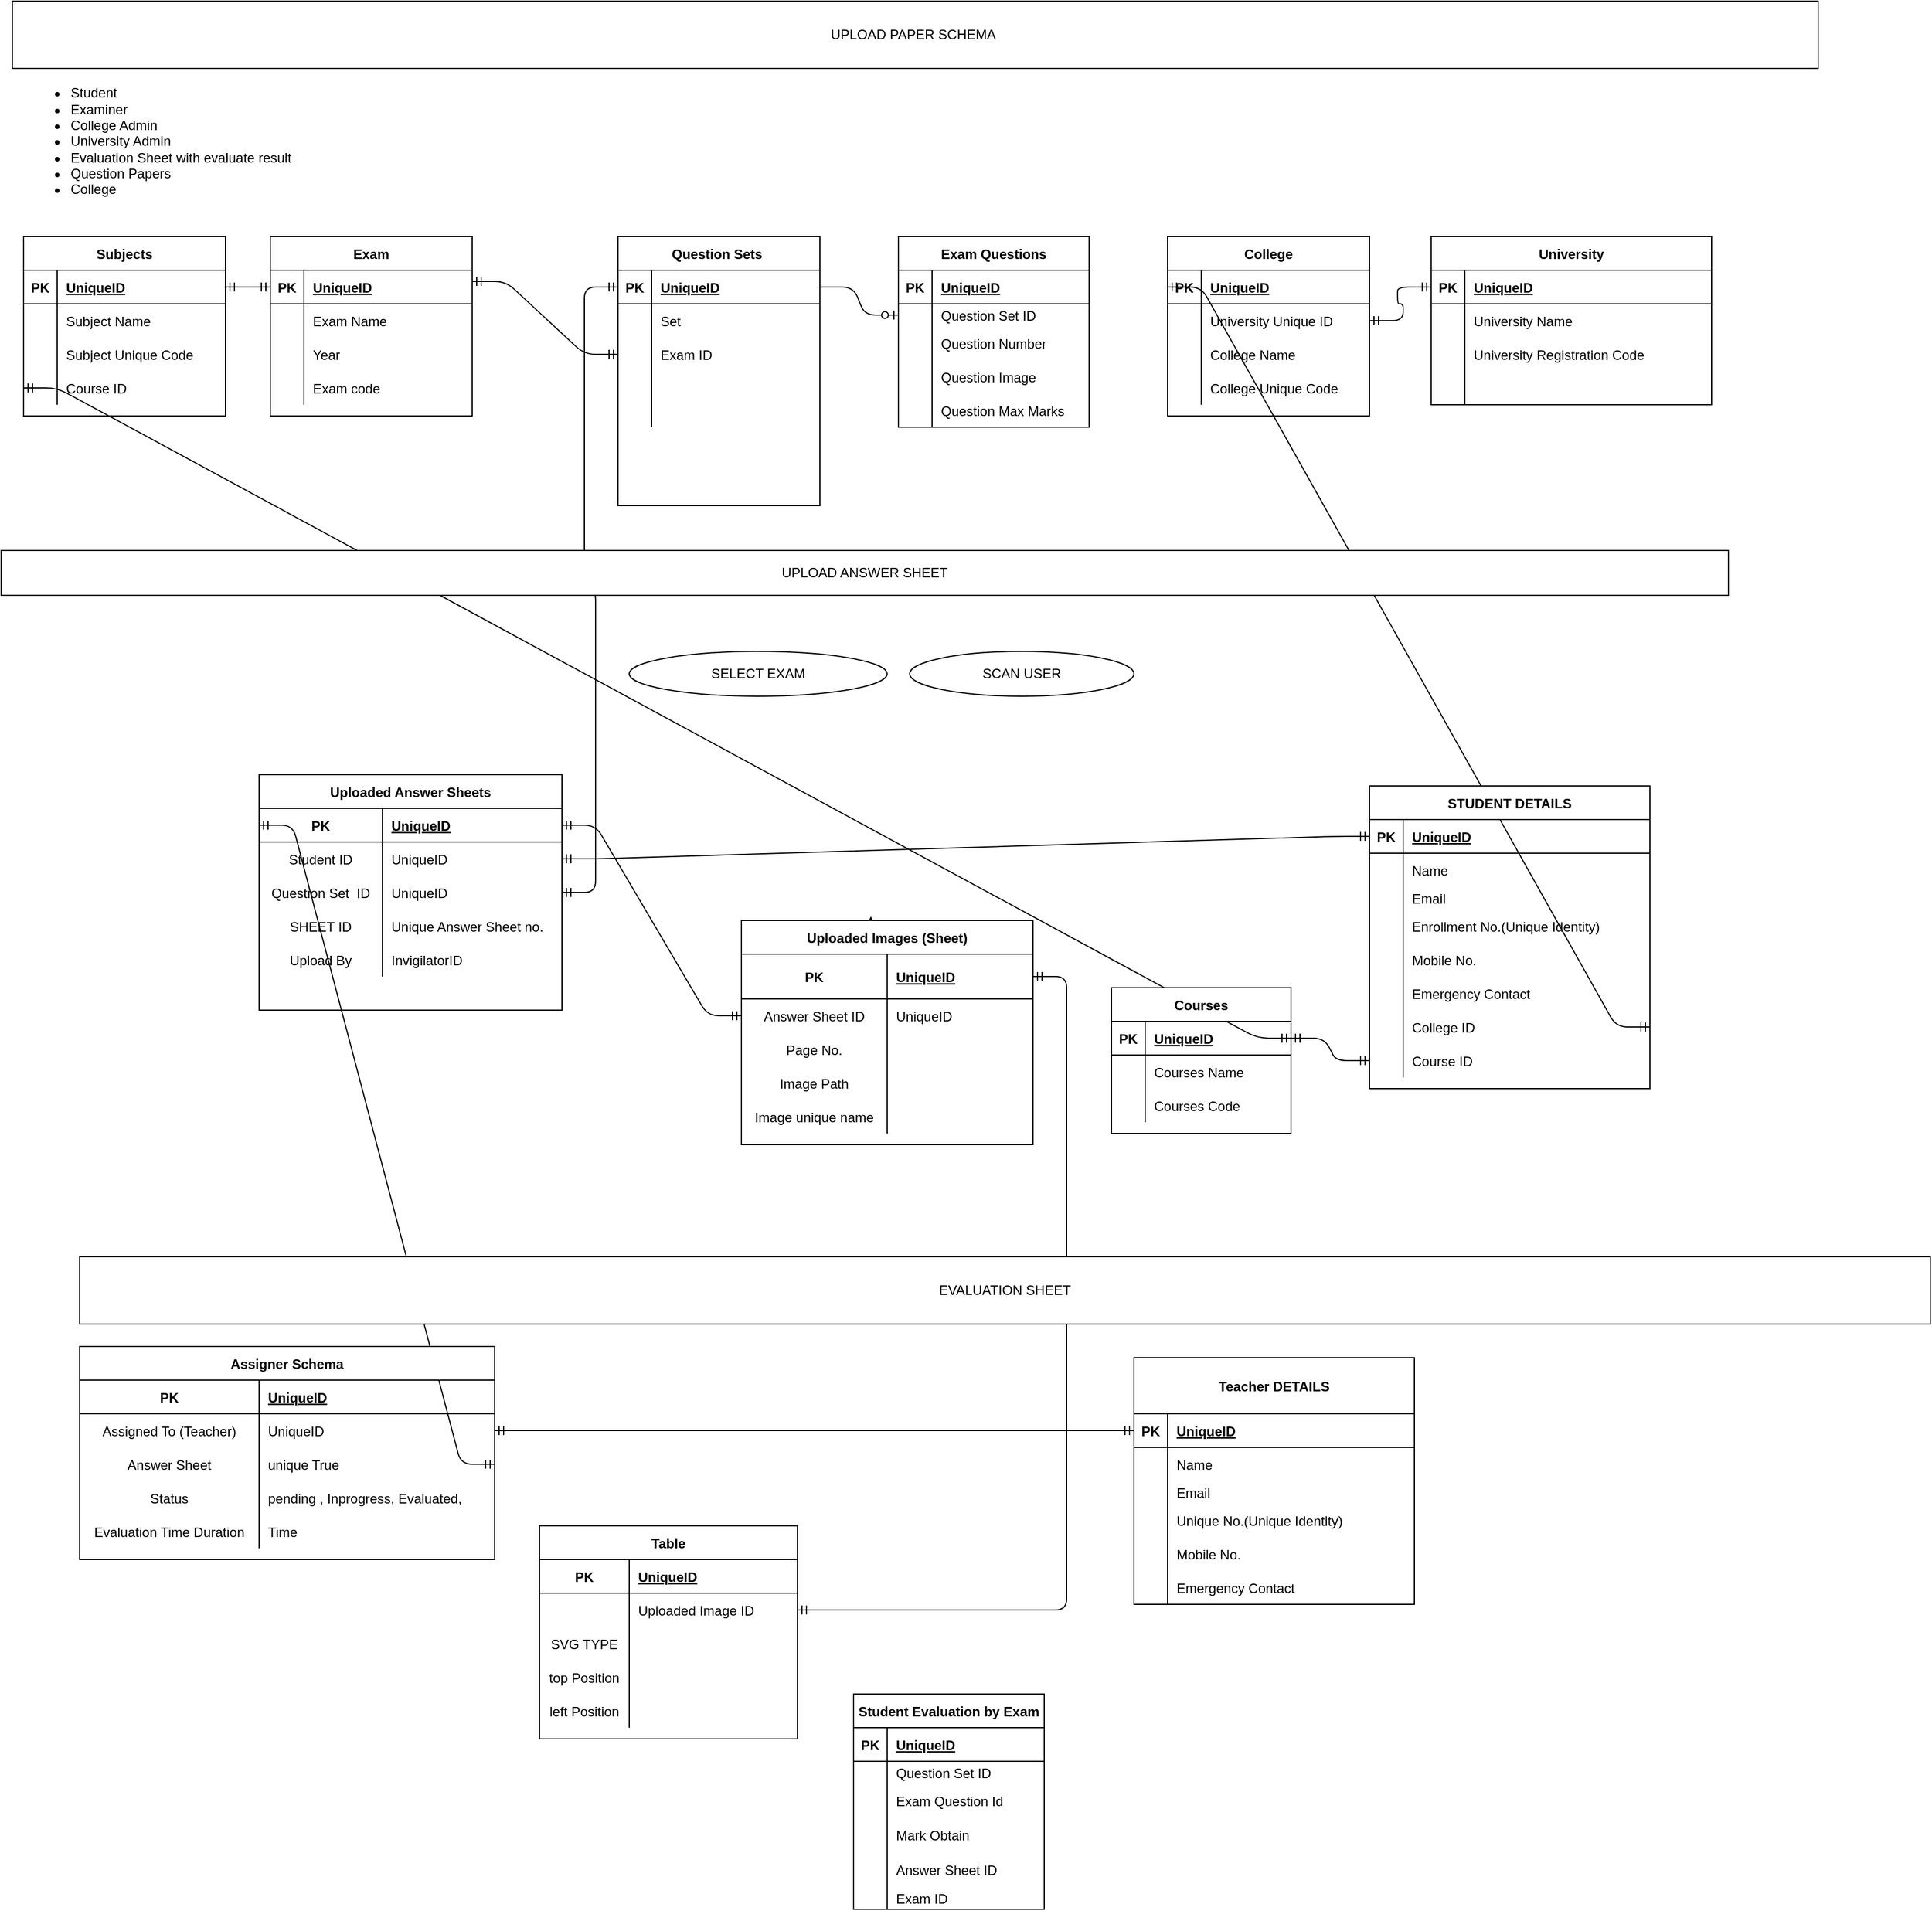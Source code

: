 <mxfile version="13.7.3" type="github" pages="2"><diagram id="TzODDAHQtLkTT6Gcncfr" name="UPLOAD PAPER"><mxGraphModel dx="3486" dy="2045" grid="1" gridSize="10" guides="1" tooltips="1" connect="1" arrows="1" fold="1" page="1" pageScale="1" pageWidth="1920" pageHeight="1200" background="none" math="0" shadow="0"><root><mxCell id="0"/><mxCell id="1" parent="0"/><mxCell id="PkxqbYPaMMuXZdN7LlIl-22" value="" style="edgeStyle=entityRelationEdgeStyle;fontSize=12;html=1;endArrow=ERmandOne;startArrow=ERmandOne;entryX=0;entryY=0.5;entryDx=0;entryDy=0;exitX=1;exitY=0.5;exitDx=0;exitDy=0;" parent="1" source="q2InFvBN-6xApVzB_FB3-181" target="q2InFvBN-6xApVzB_FB3-203" edge="1"><mxGeometry width="100" height="100" relative="1" as="geometry"><mxPoint x="400" y="740" as="sourcePoint"/><mxPoint x="-610" y="280" as="targetPoint"/></mxGeometry></mxCell><mxCell id="PkxqbYPaMMuXZdN7LlIl-21" value="" style="edgeStyle=entityRelationEdgeStyle;fontSize=12;html=1;endArrow=ERmandOne;startArrow=ERmandOne;" parent="1" source="q2InFvBN-6xApVzB_FB3-131" target="q2InFvBN-6xApVzB_FB3-33" edge="1"><mxGeometry width="100" height="100" relative="1" as="geometry"><mxPoint x="100" y="1315" as="sourcePoint"/><mxPoint x="310" y="550" as="targetPoint"/></mxGeometry></mxCell><mxCell id="q2InFvBN-6xApVzB_FB3-179" value="" style="edgeStyle=entityRelationEdgeStyle;fontSize=12;html=1;endArrow=ERmandOne;startArrow=ERmandOne;exitX=1;exitY=0.5;exitDx=0;exitDy=0;entryX=0;entryY=0.5;entryDx=0;entryDy=0;" parent="1" source="q2InFvBN-6xApVzB_FB3-176" target="q2InFvBN-6xApVzB_FB3-151" edge="1"><mxGeometry width="100" height="100" relative="1" as="geometry"><mxPoint x="490" y="600" as="sourcePoint"/><mxPoint x="700" y="70" as="targetPoint"/></mxGeometry></mxCell><mxCell id="q2InFvBN-6xApVzB_FB3-30" value="" style="edgeStyle=entityRelationEdgeStyle;fontSize=12;html=1;endArrow=ERmandOne;startArrow=ERmandOne;exitX=1;exitY=0.5;exitDx=0;exitDy=0;entryX=0;entryY=0.5;entryDx=0;entryDy=0;" parent="1" source="VXHFaESu-CfeeoMRvEdW-8" target="udgn_s3i-y-Vk39nov2f-2" edge="1"><mxGeometry width="100" height="100" relative="1" as="geometry"><mxPoint x="-10" y="450" as="sourcePoint"/><mxPoint x="50" y="50" as="targetPoint"/></mxGeometry></mxCell><mxCell id="q2InFvBN-6xApVzB_FB3-64" value="" style="edgeStyle=entityRelationEdgeStyle;fontSize=12;html=1;endArrow=ERmandOne;startArrow=ERmandOne;exitX=1;exitY=0.5;exitDx=0;exitDy=0;entryX=0;entryY=0.5;entryDx=0;entryDy=0;" parent="1" source="q2InFvBN-6xApVzB_FB3-58" target="VXHFaESu-CfeeoMRvEdW-2" edge="1"><mxGeometry width="100" height="100" relative="1" as="geometry"><mxPoint x="-70" y="880" as="sourcePoint"/><mxPoint x="30" y="780" as="targetPoint"/></mxGeometry></mxCell><mxCell id="q2InFvBN-6xApVzB_FB3-209" value="" style="edgeStyle=entityRelationEdgeStyle;fontSize=12;html=1;endArrow=ERmandOne;startArrow=ERmandOne;exitX=1;exitY=0.5;exitDx=0;exitDy=0;entryX=0;entryY=0.5;entryDx=0;entryDy=0;" parent="1" source="q2InFvBN-6xApVzB_FB3-181" target="q2InFvBN-6xApVzB_FB3-206" edge="1"><mxGeometry width="100" height="100" relative="1" as="geometry"><mxPoint x="50" y="550" as="sourcePoint"/><mxPoint x="150" y="450" as="targetPoint"/></mxGeometry></mxCell><mxCell id="udgn_s3i-y-Vk39nov2f-27" value="" style="edgeStyle=entityRelationEdgeStyle;fontSize=12;html=1;endArrow=ERzeroToOne;endFill=1;entryX=0;entryY=0.5;entryDx=0;entryDy=0;exitX=1;exitY=0.5;exitDx=0;exitDy=0;" parent="1" source="udgn_s3i-y-Vk39nov2f-2" target="udgn_s3i-y-Vk39nov2f-18" edge="1"><mxGeometry width="100" height="100" relative="1" as="geometry"><mxPoint x="280" y="250" as="sourcePoint"/><mxPoint x="380" y="150" as="targetPoint"/></mxGeometry></mxCell><mxCell id="udgn_s3i-y-Vk39nov2f-38" value="UPLOAD PAPER SCHEMA&amp;nbsp;" style="whiteSpace=wrap;html=1;" parent="1" vertex="1"><mxGeometry x="-530" y="-160" width="1610" height="60" as="geometry"/></mxCell><mxCell id="q2InFvBN-6xApVzB_FB3-1" value="UPLOAD ANSWER SHEET" style="whiteSpace=wrap;html=1;" parent="1" vertex="1"><mxGeometry x="-540" y="330" width="1540" height="40" as="geometry"/></mxCell><mxCell id="q2InFvBN-6xApVzB_FB3-25" value="SELECT EXAM" style="ellipse;whiteSpace=wrap;html=1;align=center;" parent="1" vertex="1"><mxGeometry x="20" y="420" width="230" height="40" as="geometry"/></mxCell><mxCell id="q2InFvBN-6xApVzB_FB3-26" value="SCAN USER" style="ellipse;whiteSpace=wrap;html=1;align=center;" parent="1" vertex="1"><mxGeometry x="270" y="420" width="200" height="40" as="geometry"/></mxCell><mxCell id="q2InFvBN-6xApVzB_FB3-29" value="" style="edgeStyle=entityRelationEdgeStyle;fontSize=12;html=1;endArrow=ERmandOne;startArrow=ERmandOne;entryX=0;entryY=0.5;entryDx=0;entryDy=0;exitX=1;exitY=0.5;exitDx=0;exitDy=0;" parent="1" source="VXHFaESu-CfeeoMRvEdW-5" target="q2InFvBN-6xApVzB_FB3-3" edge="1"><mxGeometry width="100" height="100" relative="1" as="geometry"><mxPoint x="320" y="570" as="sourcePoint"/><mxPoint x="420" y="550" as="targetPoint"/></mxGeometry></mxCell><mxCell id="q2InFvBN-6xApVzB_FB3-45" value="" style="edgeStyle=entityRelationEdgeStyle;fontSize=12;html=1;endArrow=ERmandOne;startArrow=ERmandOne;entryX=0;entryY=0.5;entryDx=0;entryDy=0;exitX=1;exitY=0.5;exitDx=0;exitDy=0;" parent="1" source="VXHFaESu-CfeeoMRvEdW-2" target="q2InFvBN-6xApVzB_FB3-36" edge="1"><mxGeometry width="100" height="100" relative="1" as="geometry"><mxPoint x="250" y="616" as="sourcePoint"/><mxPoint x="270" y="640" as="targetPoint"/></mxGeometry></mxCell><mxCell id="q2InFvBN-6xApVzB_FB3-46" style="edgeStyle=orthogonalEdgeStyle;rounded=0;orthogonalLoop=1;jettySize=auto;html=1;exitX=0.5;exitY=0;exitDx=0;exitDy=0;entryX=0.444;entryY=-0.018;entryDx=0;entryDy=0;entryPerimeter=0;" parent="1" source="q2InFvBN-6xApVzB_FB3-32" target="q2InFvBN-6xApVzB_FB3-32" edge="1"><mxGeometry relative="1" as="geometry"/></mxCell><mxCell id="q2InFvBN-6xApVzB_FB3-50" value="EVALUATION SHEET" style="whiteSpace=wrap;html=1;" parent="1" vertex="1"><mxGeometry x="-470" y="960" width="1650" height="60" as="geometry"/></mxCell><mxCell id="q2InFvBN-6xApVzB_FB3-88" value="" style="edgeStyle=entityRelationEdgeStyle;fontSize=12;html=1;endArrow=ERmandOne;startArrow=ERmandOne;exitX=1;exitY=0.5;exitDx=0;exitDy=0;entryX=0;entryY=0.5;entryDx=0;entryDy=0;" parent="1" source="q2InFvBN-6xApVzB_FB3-55" target="q2InFvBN-6xApVzB_FB3-67" edge="1"><mxGeometry width="100" height="100" relative="1" as="geometry"><mxPoint x="340" y="1020" as="sourcePoint"/><mxPoint x="440" y="920" as="targetPoint"/></mxGeometry></mxCell><mxCell id="q2InFvBN-6xApVzB_FB3-149" value="&lt;ul&gt;&lt;li&gt;Student&lt;/li&gt;&lt;li&gt;Examiner&lt;/li&gt;&lt;li&gt;College Admin&lt;/li&gt;&lt;li&gt;University Admin&lt;/li&gt;&lt;li&gt;Evaluation Sheet with evaluate result&lt;/li&gt;&lt;li&gt;Question Papers&lt;/li&gt;&lt;li&gt;College&lt;/li&gt;&lt;/ul&gt;" style="text;html=1;align=left;verticalAlign=middle;resizable=0;points=[];autosize=1;" parent="1" vertex="1"><mxGeometry x="-520" y="-100" width="250" height="130" as="geometry"/></mxCell><mxCell id="q2InFvBN-6xApVzB_FB3-223" value="" style="edgeStyle=entityRelationEdgeStyle;fontSize=12;html=1;endArrow=ERmandOne;startArrow=ERmandOne;entryX=0;entryY=0.5;entryDx=0;entryDy=0;exitX=1;exitY=0.25;exitDx=0;exitDy=0;" parent="1" source="q2InFvBN-6xApVzB_FB3-210" target="udgn_s3i-y-Vk39nov2f-11" edge="1"><mxGeometry width="100" height="100" relative="1" as="geometry"><mxPoint x="-40" y="-20" as="sourcePoint"/><mxPoint x="60" y="-120" as="targetPoint"/></mxGeometry></mxCell><mxCell id="q2InFvBN-6xApVzB_FB3-225" value="" style="edgeStyle=entityRelationEdgeStyle;fontSize=12;html=1;endArrow=ERmandOne;startArrow=ERmandOne;entryX=0;entryY=0.5;entryDx=0;entryDy=0;exitX=1;exitY=0.5;exitDx=0;exitDy=0;" parent="1" source="q2InFvBN-6xApVzB_FB3-194" target="q2InFvBN-6xApVzB_FB3-211" edge="1"><mxGeometry width="100" height="100" relative="1" as="geometry"><mxPoint x="-370" y="340" as="sourcePoint"/><mxPoint x="-270" y="240" as="targetPoint"/></mxGeometry></mxCell><mxCell id="PkxqbYPaMMuXZdN7LlIl-20" value="" style="edgeStyle=entityRelationEdgeStyle;fontSize=12;html=1;endArrow=ERmandOne;startArrow=ERmandOne;exitX=1;exitY=0.5;exitDx=0;exitDy=0;entryX=0;entryY=0.5;entryDx=0;entryDy=0;" parent="1" source="q2InFvBN-6xApVzB_FB3-154" target="q2InFvBN-6xApVzB_FB3-164" edge="1"><mxGeometry width="100" height="100" relative="1" as="geometry"><mxPoint x="980" y="120" as="sourcePoint"/><mxPoint x="1080" y="20" as="targetPoint"/></mxGeometry></mxCell><mxCell id="q2InFvBN-6xApVzB_FB3-193" value="Subjects" style="shape=table;startSize=30;container=1;collapsible=1;childLayout=tableLayout;fixedRows=1;rowLines=0;fontStyle=1;align=center;resizeLast=1;" parent="1" vertex="1"><mxGeometry x="-520" y="50" width="180" height="160" as="geometry"/></mxCell><mxCell id="q2InFvBN-6xApVzB_FB3-194" value="" style="shape=partialRectangle;collapsible=0;dropTarget=0;pointerEvents=0;fillColor=none;top=0;left=0;bottom=1;right=0;points=[[0,0.5],[1,0.5]];portConstraint=eastwest;" parent="q2InFvBN-6xApVzB_FB3-193" vertex="1"><mxGeometry y="30" width="180" height="30" as="geometry"/></mxCell><mxCell id="q2InFvBN-6xApVzB_FB3-195" value="PK" style="shape=partialRectangle;connectable=0;fillColor=none;top=0;left=0;bottom=0;right=0;fontStyle=1;overflow=hidden;" parent="q2InFvBN-6xApVzB_FB3-194" vertex="1"><mxGeometry width="30" height="30" as="geometry"/></mxCell><mxCell id="q2InFvBN-6xApVzB_FB3-196" value="UniqueID" style="shape=partialRectangle;connectable=0;fillColor=none;top=0;left=0;bottom=0;right=0;align=left;spacingLeft=6;fontStyle=5;overflow=hidden;" parent="q2InFvBN-6xApVzB_FB3-194" vertex="1"><mxGeometry x="30" width="150" height="30" as="geometry"/></mxCell><mxCell id="q2InFvBN-6xApVzB_FB3-197" value="" style="shape=partialRectangle;collapsible=0;dropTarget=0;pointerEvents=0;fillColor=none;top=0;left=0;bottom=0;right=0;points=[[0,0.5],[1,0.5]];portConstraint=eastwest;" parent="q2InFvBN-6xApVzB_FB3-193" vertex="1"><mxGeometry y="60" width="180" height="30" as="geometry"/></mxCell><mxCell id="q2InFvBN-6xApVzB_FB3-198" value="" style="shape=partialRectangle;connectable=0;fillColor=none;top=0;left=0;bottom=0;right=0;editable=1;overflow=hidden;" parent="q2InFvBN-6xApVzB_FB3-197" vertex="1"><mxGeometry width="30" height="30" as="geometry"/></mxCell><mxCell id="q2InFvBN-6xApVzB_FB3-199" value="Subject Name" style="shape=partialRectangle;connectable=0;fillColor=none;top=0;left=0;bottom=0;right=0;align=left;spacingLeft=6;overflow=hidden;" parent="q2InFvBN-6xApVzB_FB3-197" vertex="1"><mxGeometry x="30" width="150" height="30" as="geometry"/></mxCell><mxCell id="q2InFvBN-6xApVzB_FB3-200" value="" style="shape=partialRectangle;collapsible=0;dropTarget=0;pointerEvents=0;fillColor=none;top=0;left=0;bottom=0;right=0;points=[[0,0.5],[1,0.5]];portConstraint=eastwest;" parent="q2InFvBN-6xApVzB_FB3-193" vertex="1"><mxGeometry y="90" width="180" height="30" as="geometry"/></mxCell><mxCell id="q2InFvBN-6xApVzB_FB3-201" value="" style="shape=partialRectangle;connectable=0;fillColor=none;top=0;left=0;bottom=0;right=0;editable=1;overflow=hidden;" parent="q2InFvBN-6xApVzB_FB3-200" vertex="1"><mxGeometry width="30" height="30" as="geometry"/></mxCell><mxCell id="q2InFvBN-6xApVzB_FB3-202" value="Subject Unique Code" style="shape=partialRectangle;connectable=0;fillColor=none;top=0;left=0;bottom=0;right=0;align=left;spacingLeft=6;overflow=hidden;" parent="q2InFvBN-6xApVzB_FB3-200" vertex="1"><mxGeometry x="30" width="150" height="30" as="geometry"/></mxCell><mxCell id="q2InFvBN-6xApVzB_FB3-203" value="" style="shape=partialRectangle;collapsible=0;dropTarget=0;pointerEvents=0;fillColor=none;top=0;left=0;bottom=0;right=0;points=[[0,0.5],[1,0.5]];portConstraint=eastwest;" parent="q2InFvBN-6xApVzB_FB3-193" vertex="1"><mxGeometry y="120" width="180" height="30" as="geometry"/></mxCell><mxCell id="q2InFvBN-6xApVzB_FB3-204" value="" style="shape=partialRectangle;connectable=0;fillColor=none;top=0;left=0;bottom=0;right=0;editable=1;overflow=hidden;" parent="q2InFvBN-6xApVzB_FB3-203" vertex="1"><mxGeometry width="30" height="30" as="geometry"/></mxCell><mxCell id="q2InFvBN-6xApVzB_FB3-205" value="Course ID" style="shape=partialRectangle;connectable=0;fillColor=none;top=0;left=0;bottom=0;right=0;align=left;spacingLeft=6;overflow=hidden;" parent="q2InFvBN-6xApVzB_FB3-203" vertex="1"><mxGeometry x="30" width="150" height="30" as="geometry"/></mxCell><mxCell id="q2InFvBN-6xApVzB_FB3-210" value="Exam" style="shape=table;startSize=30;container=1;collapsible=1;childLayout=tableLayout;fixedRows=1;rowLines=0;fontStyle=1;align=center;resizeLast=1;" parent="1" vertex="1"><mxGeometry x="-300" y="50" width="180" height="160" as="geometry"/></mxCell><mxCell id="q2InFvBN-6xApVzB_FB3-211" value="" style="shape=partialRectangle;collapsible=0;dropTarget=0;pointerEvents=0;fillColor=none;top=0;left=0;bottom=1;right=0;points=[[0,0.5],[1,0.5]];portConstraint=eastwest;" parent="q2InFvBN-6xApVzB_FB3-210" vertex="1"><mxGeometry y="30" width="180" height="30" as="geometry"/></mxCell><mxCell id="q2InFvBN-6xApVzB_FB3-212" value="PK" style="shape=partialRectangle;connectable=0;fillColor=none;top=0;left=0;bottom=0;right=0;fontStyle=1;overflow=hidden;" parent="q2InFvBN-6xApVzB_FB3-211" vertex="1"><mxGeometry width="30" height="30" as="geometry"/></mxCell><mxCell id="q2InFvBN-6xApVzB_FB3-213" value="UniqueID" style="shape=partialRectangle;connectable=0;fillColor=none;top=0;left=0;bottom=0;right=0;align=left;spacingLeft=6;fontStyle=5;overflow=hidden;" parent="q2InFvBN-6xApVzB_FB3-211" vertex="1"><mxGeometry x="30" width="150" height="30" as="geometry"/></mxCell><mxCell id="q2InFvBN-6xApVzB_FB3-214" value="" style="shape=partialRectangle;collapsible=0;dropTarget=0;pointerEvents=0;fillColor=none;top=0;left=0;bottom=0;right=0;points=[[0,0.5],[1,0.5]];portConstraint=eastwest;" parent="q2InFvBN-6xApVzB_FB3-210" vertex="1"><mxGeometry y="60" width="180" height="30" as="geometry"/></mxCell><mxCell id="q2InFvBN-6xApVzB_FB3-215" value="" style="shape=partialRectangle;connectable=0;fillColor=none;top=0;left=0;bottom=0;right=0;editable=1;overflow=hidden;" parent="q2InFvBN-6xApVzB_FB3-214" vertex="1"><mxGeometry width="30" height="30" as="geometry"/></mxCell><mxCell id="q2InFvBN-6xApVzB_FB3-216" value="Exam Name" style="shape=partialRectangle;connectable=0;fillColor=none;top=0;left=0;bottom=0;right=0;align=left;spacingLeft=6;overflow=hidden;" parent="q2InFvBN-6xApVzB_FB3-214" vertex="1"><mxGeometry x="30" width="150" height="30" as="geometry"/></mxCell><mxCell id="q2InFvBN-6xApVzB_FB3-217" value="" style="shape=partialRectangle;collapsible=0;dropTarget=0;pointerEvents=0;fillColor=none;top=0;left=0;bottom=0;right=0;points=[[0,0.5],[1,0.5]];portConstraint=eastwest;" parent="q2InFvBN-6xApVzB_FB3-210" vertex="1"><mxGeometry y="90" width="180" height="30" as="geometry"/></mxCell><mxCell id="q2InFvBN-6xApVzB_FB3-218" value="" style="shape=partialRectangle;connectable=0;fillColor=none;top=0;left=0;bottom=0;right=0;editable=1;overflow=hidden;" parent="q2InFvBN-6xApVzB_FB3-217" vertex="1"><mxGeometry width="30" height="30" as="geometry"/></mxCell><mxCell id="q2InFvBN-6xApVzB_FB3-219" value="Year" style="shape=partialRectangle;connectable=0;fillColor=none;top=0;left=0;bottom=0;right=0;align=left;spacingLeft=6;overflow=hidden;" parent="q2InFvBN-6xApVzB_FB3-217" vertex="1"><mxGeometry x="30" width="150" height="30" as="geometry"/></mxCell><mxCell id="q2InFvBN-6xApVzB_FB3-220" value="" style="shape=partialRectangle;collapsible=0;dropTarget=0;pointerEvents=0;fillColor=none;top=0;left=0;bottom=0;right=0;points=[[0,0.5],[1,0.5]];portConstraint=eastwest;" parent="q2InFvBN-6xApVzB_FB3-210" vertex="1"><mxGeometry y="120" width="180" height="30" as="geometry"/></mxCell><mxCell id="q2InFvBN-6xApVzB_FB3-221" value="" style="shape=partialRectangle;connectable=0;fillColor=none;top=0;left=0;bottom=0;right=0;editable=1;overflow=hidden;" parent="q2InFvBN-6xApVzB_FB3-220" vertex="1"><mxGeometry width="30" height="30" as="geometry"/></mxCell><mxCell id="q2InFvBN-6xApVzB_FB3-222" value="Exam code" style="shape=partialRectangle;connectable=0;fillColor=none;top=0;left=0;bottom=0;right=0;align=left;spacingLeft=6;overflow=hidden;" parent="q2InFvBN-6xApVzB_FB3-220" vertex="1"><mxGeometry x="30" width="150" height="30" as="geometry"/></mxCell><mxCell id="udgn_s3i-y-Vk39nov2f-1" value="Question Sets " style="shape=table;startSize=30;container=1;collapsible=1;childLayout=tableLayout;fixedRows=1;rowLines=0;fontStyle=1;align=center;resizeLast=1;" parent="1" vertex="1"><mxGeometry x="10" y="50" width="180" height="240" as="geometry"/></mxCell><mxCell id="udgn_s3i-y-Vk39nov2f-2" value="" style="shape=partialRectangle;collapsible=0;dropTarget=0;pointerEvents=0;fillColor=none;top=0;left=0;bottom=1;right=0;points=[[0,0.5],[1,0.5]];portConstraint=eastwest;" parent="udgn_s3i-y-Vk39nov2f-1" vertex="1"><mxGeometry y="30" width="180" height="30" as="geometry"/></mxCell><mxCell id="udgn_s3i-y-Vk39nov2f-3" value="PK" style="shape=partialRectangle;connectable=0;fillColor=none;top=0;left=0;bottom=0;right=0;fontStyle=1;overflow=hidden;" parent="udgn_s3i-y-Vk39nov2f-2" vertex="1"><mxGeometry width="30" height="30" as="geometry"/></mxCell><mxCell id="udgn_s3i-y-Vk39nov2f-4" value="UniqueID" style="shape=partialRectangle;connectable=0;fillColor=none;top=0;left=0;bottom=0;right=0;align=left;spacingLeft=6;fontStyle=5;overflow=hidden;" parent="udgn_s3i-y-Vk39nov2f-2" vertex="1"><mxGeometry x="30" width="150" height="30" as="geometry"/></mxCell><mxCell id="udgn_s3i-y-Vk39nov2f-8" value="" style="shape=partialRectangle;collapsible=0;dropTarget=0;pointerEvents=0;fillColor=none;top=0;left=0;bottom=0;right=0;points=[[0,0.5],[1,0.5]];portConstraint=eastwest;" parent="udgn_s3i-y-Vk39nov2f-1" vertex="1"><mxGeometry y="60" width="180" height="30" as="geometry"/></mxCell><mxCell id="udgn_s3i-y-Vk39nov2f-9" value="" style="shape=partialRectangle;connectable=0;fillColor=none;top=0;left=0;bottom=0;right=0;editable=1;overflow=hidden;" parent="udgn_s3i-y-Vk39nov2f-8" vertex="1"><mxGeometry width="30" height="30" as="geometry"/></mxCell><mxCell id="udgn_s3i-y-Vk39nov2f-10" value="Set" style="shape=partialRectangle;connectable=0;fillColor=none;top=0;left=0;bottom=0;right=0;align=left;spacingLeft=6;overflow=hidden;" parent="udgn_s3i-y-Vk39nov2f-8" vertex="1"><mxGeometry x="30" width="150" height="30" as="geometry"/></mxCell><mxCell id="udgn_s3i-y-Vk39nov2f-11" value="" style="shape=partialRectangle;collapsible=0;dropTarget=0;pointerEvents=0;fillColor=none;top=0;left=0;bottom=0;right=0;points=[[0,0.5],[1,0.5]];portConstraint=eastwest;" parent="udgn_s3i-y-Vk39nov2f-1" vertex="1"><mxGeometry y="90" width="180" height="30" as="geometry"/></mxCell><mxCell id="udgn_s3i-y-Vk39nov2f-12" value="" style="shape=partialRectangle;connectable=0;fillColor=none;top=0;left=0;bottom=0;right=0;editable=1;overflow=hidden;" parent="udgn_s3i-y-Vk39nov2f-11" vertex="1"><mxGeometry width="30" height="30" as="geometry"/></mxCell><mxCell id="udgn_s3i-y-Vk39nov2f-13" value="Exam ID" style="shape=partialRectangle;connectable=0;fillColor=none;top=0;left=0;bottom=0;right=0;align=left;spacingLeft=6;overflow=hidden;" parent="udgn_s3i-y-Vk39nov2f-11" vertex="1"><mxGeometry x="30" width="150" height="30" as="geometry"/></mxCell><mxCell id="udgn_s3i-y-Vk39nov2f-5" value="" style="shape=partialRectangle;collapsible=0;dropTarget=0;pointerEvents=0;fillColor=none;top=0;left=0;bottom=0;right=0;points=[[0,0.5],[1,0.5]];portConstraint=eastwest;" parent="udgn_s3i-y-Vk39nov2f-1" vertex="1"><mxGeometry y="120" width="180" height="20" as="geometry"/></mxCell><mxCell id="udgn_s3i-y-Vk39nov2f-6" value="" style="shape=partialRectangle;connectable=0;fillColor=none;top=0;left=0;bottom=0;right=0;editable=1;overflow=hidden;" parent="udgn_s3i-y-Vk39nov2f-5" vertex="1"><mxGeometry width="30" height="20" as="geometry"/></mxCell><mxCell id="udgn_s3i-y-Vk39nov2f-7" value="" style="shape=partialRectangle;connectable=0;fillColor=none;top=0;left=0;bottom=0;right=0;align=left;spacingLeft=6;overflow=hidden;" parent="udgn_s3i-y-Vk39nov2f-5" vertex="1"><mxGeometry x="30" width="150" height="20" as="geometry"/></mxCell><mxCell id="udgn_s3i-y-Vk39nov2f-35" value="" style="shape=partialRectangle;collapsible=0;dropTarget=0;pointerEvents=0;fillColor=none;top=0;left=0;bottom=0;right=0;points=[[0,0.5],[1,0.5]];portConstraint=eastwest;" parent="udgn_s3i-y-Vk39nov2f-1" vertex="1"><mxGeometry y="140" width="180" height="30" as="geometry"/></mxCell><mxCell id="udgn_s3i-y-Vk39nov2f-36" value="" style="shape=partialRectangle;connectable=0;fillColor=none;top=0;left=0;bottom=0;right=0;editable=1;overflow=hidden;" parent="udgn_s3i-y-Vk39nov2f-35" vertex="1"><mxGeometry width="30" height="30" as="geometry"/></mxCell><mxCell id="udgn_s3i-y-Vk39nov2f-37" value="" style="shape=partialRectangle;connectable=0;fillColor=none;top=0;left=0;bottom=0;right=0;align=left;spacingLeft=6;overflow=hidden;" parent="udgn_s3i-y-Vk39nov2f-35" vertex="1"><mxGeometry x="30" width="150" height="30" as="geometry"/></mxCell><mxCell id="udgn_s3i-y-Vk39nov2f-14" value="Exam Questions" style="shape=table;startSize=30;container=1;collapsible=1;childLayout=tableLayout;fixedRows=1;rowLines=0;fontStyle=1;align=center;resizeLast=1;" parent="1" vertex="1"><mxGeometry x="260" y="50" width="170" height="170" as="geometry"/></mxCell><mxCell id="udgn_s3i-y-Vk39nov2f-15" value="" style="shape=partialRectangle;collapsible=0;dropTarget=0;pointerEvents=0;fillColor=none;top=0;left=0;bottom=1;right=0;points=[[0,0.5],[1,0.5]];portConstraint=eastwest;" parent="udgn_s3i-y-Vk39nov2f-14" vertex="1"><mxGeometry y="30" width="170" height="30" as="geometry"/></mxCell><mxCell id="udgn_s3i-y-Vk39nov2f-16" value="PK" style="shape=partialRectangle;connectable=0;fillColor=none;top=0;left=0;bottom=0;right=0;fontStyle=1;overflow=hidden;" parent="udgn_s3i-y-Vk39nov2f-15" vertex="1"><mxGeometry width="30" height="30" as="geometry"/></mxCell><mxCell id="udgn_s3i-y-Vk39nov2f-17" value="UniqueID" style="shape=partialRectangle;connectable=0;fillColor=none;top=0;left=0;bottom=0;right=0;align=left;spacingLeft=6;fontStyle=5;overflow=hidden;" parent="udgn_s3i-y-Vk39nov2f-15" vertex="1"><mxGeometry x="30" width="140" height="30" as="geometry"/></mxCell><mxCell id="udgn_s3i-y-Vk39nov2f-18" value="" style="shape=partialRectangle;collapsible=0;dropTarget=0;pointerEvents=0;fillColor=none;top=0;left=0;bottom=0;right=0;points=[[0,0.5],[1,0.5]];portConstraint=eastwest;" parent="udgn_s3i-y-Vk39nov2f-14" vertex="1"><mxGeometry y="60" width="170" height="20" as="geometry"/></mxCell><mxCell id="udgn_s3i-y-Vk39nov2f-19" value="" style="shape=partialRectangle;connectable=0;fillColor=none;top=0;left=0;bottom=0;right=0;editable=1;overflow=hidden;" parent="udgn_s3i-y-Vk39nov2f-18" vertex="1"><mxGeometry width="30" height="20" as="geometry"/></mxCell><mxCell id="udgn_s3i-y-Vk39nov2f-20" value="Question Set ID" style="shape=partialRectangle;connectable=0;fillColor=none;top=0;left=0;bottom=0;right=0;align=left;spacingLeft=6;overflow=hidden;" parent="udgn_s3i-y-Vk39nov2f-18" vertex="1"><mxGeometry x="30" width="140" height="20" as="geometry"/></mxCell><mxCell id="udgn_s3i-y-Vk39nov2f-21" value="" style="shape=partialRectangle;collapsible=0;dropTarget=0;pointerEvents=0;fillColor=none;top=0;left=0;bottom=0;right=0;points=[[0,0.5],[1,0.5]];portConstraint=eastwest;" parent="udgn_s3i-y-Vk39nov2f-14" vertex="1"><mxGeometry y="80" width="170" height="30" as="geometry"/></mxCell><mxCell id="udgn_s3i-y-Vk39nov2f-22" value="" style="shape=partialRectangle;connectable=0;fillColor=none;top=0;left=0;bottom=0;right=0;editable=1;overflow=hidden;" parent="udgn_s3i-y-Vk39nov2f-21" vertex="1"><mxGeometry width="30" height="30" as="geometry"/></mxCell><mxCell id="udgn_s3i-y-Vk39nov2f-23" value="Question Number" style="shape=partialRectangle;connectable=0;fillColor=none;top=0;left=0;bottom=0;right=0;align=left;spacingLeft=6;overflow=hidden;" parent="udgn_s3i-y-Vk39nov2f-21" vertex="1"><mxGeometry x="30" width="140" height="30" as="geometry"/></mxCell><mxCell id="udgn_s3i-y-Vk39nov2f-24" value="" style="shape=partialRectangle;collapsible=0;dropTarget=0;pointerEvents=0;fillColor=none;top=0;left=0;bottom=0;right=0;points=[[0,0.5],[1,0.5]];portConstraint=eastwest;" parent="udgn_s3i-y-Vk39nov2f-14" vertex="1"><mxGeometry y="110" width="170" height="30" as="geometry"/></mxCell><mxCell id="udgn_s3i-y-Vk39nov2f-25" value="" style="shape=partialRectangle;connectable=0;fillColor=none;top=0;left=0;bottom=0;right=0;editable=1;overflow=hidden;" parent="udgn_s3i-y-Vk39nov2f-24" vertex="1"><mxGeometry width="30" height="30" as="geometry"/></mxCell><mxCell id="udgn_s3i-y-Vk39nov2f-26" value="Question Image " style="shape=partialRectangle;connectable=0;fillColor=none;top=0;left=0;bottom=0;right=0;align=left;spacingLeft=6;overflow=hidden;" parent="udgn_s3i-y-Vk39nov2f-24" vertex="1"><mxGeometry x="30" width="140" height="30" as="geometry"/></mxCell><mxCell id="udgn_s3i-y-Vk39nov2f-55" value="" style="shape=partialRectangle;collapsible=0;dropTarget=0;pointerEvents=0;fillColor=none;top=0;left=0;bottom=0;right=0;points=[[0,0.5],[1,0.5]];portConstraint=eastwest;" parent="udgn_s3i-y-Vk39nov2f-14" vertex="1"><mxGeometry y="140" width="170" height="30" as="geometry"/></mxCell><mxCell id="udgn_s3i-y-Vk39nov2f-56" value="" style="shape=partialRectangle;connectable=0;fillColor=none;top=0;left=0;bottom=0;right=0;editable=1;overflow=hidden;" parent="udgn_s3i-y-Vk39nov2f-55" vertex="1"><mxGeometry width="30" height="30" as="geometry"/></mxCell><mxCell id="udgn_s3i-y-Vk39nov2f-57" value="Question Max Marks" style="shape=partialRectangle;connectable=0;fillColor=none;top=0;left=0;bottom=0;right=0;align=left;spacingLeft=6;overflow=hidden;" parent="udgn_s3i-y-Vk39nov2f-55" vertex="1"><mxGeometry x="30" width="140" height="30" as="geometry"/></mxCell><mxCell id="q2InFvBN-6xApVzB_FB3-150" value="College" style="shape=table;startSize=30;container=1;collapsible=1;childLayout=tableLayout;fixedRows=1;rowLines=0;fontStyle=1;align=center;resizeLast=1;" parent="1" vertex="1"><mxGeometry x="500" y="50" width="180" height="160" as="geometry"/></mxCell><mxCell id="q2InFvBN-6xApVzB_FB3-151" value="" style="shape=partialRectangle;collapsible=0;dropTarget=0;pointerEvents=0;fillColor=none;top=0;left=0;bottom=1;right=0;points=[[0,0.5],[1,0.5]];portConstraint=eastwest;" parent="q2InFvBN-6xApVzB_FB3-150" vertex="1"><mxGeometry y="30" width="180" height="30" as="geometry"/></mxCell><mxCell id="q2InFvBN-6xApVzB_FB3-152" value="PK" style="shape=partialRectangle;connectable=0;fillColor=none;top=0;left=0;bottom=0;right=0;fontStyle=1;overflow=hidden;" parent="q2InFvBN-6xApVzB_FB3-151" vertex="1"><mxGeometry width="30" height="30" as="geometry"/></mxCell><mxCell id="q2InFvBN-6xApVzB_FB3-153" value="UniqueID" style="shape=partialRectangle;connectable=0;fillColor=none;top=0;left=0;bottom=0;right=0;align=left;spacingLeft=6;fontStyle=5;overflow=hidden;" parent="q2InFvBN-6xApVzB_FB3-151" vertex="1"><mxGeometry x="30" width="150" height="30" as="geometry"/></mxCell><mxCell id="q2InFvBN-6xApVzB_FB3-154" value="" style="shape=partialRectangle;collapsible=0;dropTarget=0;pointerEvents=0;fillColor=none;top=0;left=0;bottom=0;right=0;points=[[0,0.5],[1,0.5]];portConstraint=eastwest;" parent="q2InFvBN-6xApVzB_FB3-150" vertex="1"><mxGeometry y="60" width="180" height="30" as="geometry"/></mxCell><mxCell id="q2InFvBN-6xApVzB_FB3-155" value="" style="shape=partialRectangle;connectable=0;fillColor=none;top=0;left=0;bottom=0;right=0;editable=1;overflow=hidden;" parent="q2InFvBN-6xApVzB_FB3-154" vertex="1"><mxGeometry width="30" height="30" as="geometry"/></mxCell><mxCell id="q2InFvBN-6xApVzB_FB3-156" value="University Unique ID" style="shape=partialRectangle;connectable=0;fillColor=none;top=0;left=0;bottom=0;right=0;align=left;spacingLeft=6;overflow=hidden;" parent="q2InFvBN-6xApVzB_FB3-154" vertex="1"><mxGeometry x="30" width="150" height="30" as="geometry"/></mxCell><mxCell id="q2InFvBN-6xApVzB_FB3-157" value="" style="shape=partialRectangle;collapsible=0;dropTarget=0;pointerEvents=0;fillColor=none;top=0;left=0;bottom=0;right=0;points=[[0,0.5],[1,0.5]];portConstraint=eastwest;" parent="q2InFvBN-6xApVzB_FB3-150" vertex="1"><mxGeometry y="90" width="180" height="30" as="geometry"/></mxCell><mxCell id="q2InFvBN-6xApVzB_FB3-158" value="" style="shape=partialRectangle;connectable=0;fillColor=none;top=0;left=0;bottom=0;right=0;editable=1;overflow=hidden;" parent="q2InFvBN-6xApVzB_FB3-157" vertex="1"><mxGeometry width="30" height="30" as="geometry"/></mxCell><mxCell id="q2InFvBN-6xApVzB_FB3-159" value="College Name" style="shape=partialRectangle;connectable=0;fillColor=none;top=0;left=0;bottom=0;right=0;align=left;spacingLeft=6;overflow=hidden;" parent="q2InFvBN-6xApVzB_FB3-157" vertex="1"><mxGeometry x="30" width="150" height="30" as="geometry"/></mxCell><mxCell id="q2InFvBN-6xApVzB_FB3-160" value="" style="shape=partialRectangle;collapsible=0;dropTarget=0;pointerEvents=0;fillColor=none;top=0;left=0;bottom=0;right=0;points=[[0,0.5],[1,0.5]];portConstraint=eastwest;" parent="q2InFvBN-6xApVzB_FB3-150" vertex="1"><mxGeometry y="120" width="180" height="30" as="geometry"/></mxCell><mxCell id="q2InFvBN-6xApVzB_FB3-161" value="" style="shape=partialRectangle;connectable=0;fillColor=none;top=0;left=0;bottom=0;right=0;editable=1;overflow=hidden;" parent="q2InFvBN-6xApVzB_FB3-160" vertex="1"><mxGeometry width="30" height="30" as="geometry"/></mxCell><mxCell id="q2InFvBN-6xApVzB_FB3-162" value="College Unique Code" style="shape=partialRectangle;connectable=0;fillColor=none;top=0;left=0;bottom=0;right=0;align=left;spacingLeft=6;overflow=hidden;" parent="q2InFvBN-6xApVzB_FB3-160" vertex="1"><mxGeometry x="30" width="150" height="30" as="geometry"/></mxCell><mxCell id="q2InFvBN-6xApVzB_FB3-163" value="University" style="shape=table;startSize=30;container=1;collapsible=1;childLayout=tableLayout;fixedRows=1;rowLines=0;fontStyle=1;align=center;resizeLast=1;" parent="1" vertex="1"><mxGeometry x="735" y="50" width="250" height="150" as="geometry"/></mxCell><mxCell id="q2InFvBN-6xApVzB_FB3-164" value="" style="shape=partialRectangle;collapsible=0;dropTarget=0;pointerEvents=0;fillColor=none;top=0;left=0;bottom=1;right=0;points=[[0,0.5],[1,0.5]];portConstraint=eastwest;" parent="q2InFvBN-6xApVzB_FB3-163" vertex="1"><mxGeometry y="30" width="250" height="30" as="geometry"/></mxCell><mxCell id="q2InFvBN-6xApVzB_FB3-165" value="PK" style="shape=partialRectangle;connectable=0;fillColor=none;top=0;left=0;bottom=0;right=0;fontStyle=1;overflow=hidden;" parent="q2InFvBN-6xApVzB_FB3-164" vertex="1"><mxGeometry width="30" height="30" as="geometry"/></mxCell><mxCell id="q2InFvBN-6xApVzB_FB3-166" value="UniqueID" style="shape=partialRectangle;connectable=0;fillColor=none;top=0;left=0;bottom=0;right=0;align=left;spacingLeft=6;fontStyle=5;overflow=hidden;" parent="q2InFvBN-6xApVzB_FB3-164" vertex="1"><mxGeometry x="30" width="220" height="30" as="geometry"/></mxCell><mxCell id="q2InFvBN-6xApVzB_FB3-167" value="" style="shape=partialRectangle;collapsible=0;dropTarget=0;pointerEvents=0;fillColor=none;top=0;left=0;bottom=0;right=0;points=[[0,0.5],[1,0.5]];portConstraint=eastwest;" parent="q2InFvBN-6xApVzB_FB3-163" vertex="1"><mxGeometry y="60" width="250" height="30" as="geometry"/></mxCell><mxCell id="q2InFvBN-6xApVzB_FB3-168" value="" style="shape=partialRectangle;connectable=0;fillColor=none;top=0;left=0;bottom=0;right=0;editable=1;overflow=hidden;" parent="q2InFvBN-6xApVzB_FB3-167" vertex="1"><mxGeometry width="30" height="30" as="geometry"/></mxCell><mxCell id="q2InFvBN-6xApVzB_FB3-169" value="University Name" style="shape=partialRectangle;connectable=0;fillColor=none;top=0;left=0;bottom=0;right=0;align=left;spacingLeft=6;overflow=hidden;" parent="q2InFvBN-6xApVzB_FB3-167" vertex="1"><mxGeometry x="30" width="220" height="30" as="geometry"/></mxCell><mxCell id="q2InFvBN-6xApVzB_FB3-170" value="" style="shape=partialRectangle;collapsible=0;dropTarget=0;pointerEvents=0;fillColor=none;top=0;left=0;bottom=0;right=0;points=[[0,0.5],[1,0.5]];portConstraint=eastwest;" parent="q2InFvBN-6xApVzB_FB3-163" vertex="1"><mxGeometry y="90" width="250" height="30" as="geometry"/></mxCell><mxCell id="q2InFvBN-6xApVzB_FB3-171" value="" style="shape=partialRectangle;connectable=0;fillColor=none;top=0;left=0;bottom=0;right=0;editable=1;overflow=hidden;" parent="q2InFvBN-6xApVzB_FB3-170" vertex="1"><mxGeometry width="30" height="30" as="geometry"/></mxCell><mxCell id="q2InFvBN-6xApVzB_FB3-172" value="University Registration Code" style="shape=partialRectangle;connectable=0;fillColor=none;top=0;left=0;bottom=0;right=0;align=left;spacingLeft=6;overflow=hidden;" parent="q2InFvBN-6xApVzB_FB3-170" vertex="1"><mxGeometry x="30" width="220" height="30" as="geometry"/></mxCell><mxCell id="q2InFvBN-6xApVzB_FB3-173" value="" style="shape=partialRectangle;collapsible=0;dropTarget=0;pointerEvents=0;fillColor=none;top=0;left=0;bottom=0;right=0;points=[[0,0.5],[1,0.5]];portConstraint=eastwest;" parent="q2InFvBN-6xApVzB_FB3-163" vertex="1"><mxGeometry y="120" width="250" height="30" as="geometry"/></mxCell><mxCell id="q2InFvBN-6xApVzB_FB3-174" value="" style="shape=partialRectangle;connectable=0;fillColor=none;top=0;left=0;bottom=0;right=0;editable=1;overflow=hidden;" parent="q2InFvBN-6xApVzB_FB3-173" vertex="1"><mxGeometry width="30" height="30" as="geometry"/></mxCell><mxCell id="q2InFvBN-6xApVzB_FB3-175" value="" style="shape=partialRectangle;connectable=0;fillColor=none;top=0;left=0;bottom=0;right=0;align=left;spacingLeft=6;overflow=hidden;" parent="q2InFvBN-6xApVzB_FB3-173" vertex="1"><mxGeometry x="30" width="220" height="30" as="geometry"/></mxCell><mxCell id="q2InFvBN-6xApVzB_FB3-51" value="Assigner Schema" style="shape=table;startSize=30;container=1;collapsible=1;childLayout=tableLayout;fixedRows=1;rowLines=0;fontStyle=1;align=center;resizeLast=1;" parent="1" vertex="1"><mxGeometry x="-470" y="1040" width="370" height="190" as="geometry"/></mxCell><mxCell id="q2InFvBN-6xApVzB_FB3-52" value="" style="shape=partialRectangle;collapsible=0;dropTarget=0;pointerEvents=0;fillColor=none;top=0;left=0;bottom=1;right=0;points=[[0,0.5],[1,0.5]];portConstraint=eastwest;" parent="q2InFvBN-6xApVzB_FB3-51" vertex="1"><mxGeometry y="30" width="370" height="30" as="geometry"/></mxCell><mxCell id="q2InFvBN-6xApVzB_FB3-53" value="PK" style="shape=partialRectangle;connectable=0;fillColor=none;top=0;left=0;bottom=0;right=0;fontStyle=1;overflow=hidden;" parent="q2InFvBN-6xApVzB_FB3-52" vertex="1"><mxGeometry width="160" height="30" as="geometry"/></mxCell><mxCell id="q2InFvBN-6xApVzB_FB3-54" value="UniqueID" style="shape=partialRectangle;connectable=0;fillColor=none;top=0;left=0;bottom=0;right=0;align=left;spacingLeft=6;fontStyle=5;overflow=hidden;" parent="q2InFvBN-6xApVzB_FB3-52" vertex="1"><mxGeometry x="160" width="210" height="30" as="geometry"/></mxCell><mxCell id="q2InFvBN-6xApVzB_FB3-55" value="" style="shape=partialRectangle;collapsible=0;dropTarget=0;pointerEvents=0;fillColor=none;top=0;left=0;bottom=0;right=0;points=[[0,0.5],[1,0.5]];portConstraint=eastwest;" parent="q2InFvBN-6xApVzB_FB3-51" vertex="1"><mxGeometry y="60" width="370" height="30" as="geometry"/></mxCell><mxCell id="q2InFvBN-6xApVzB_FB3-56" value="Assigned To (Teacher)" style="shape=partialRectangle;connectable=0;fillColor=none;top=0;left=0;bottom=0;right=0;editable=1;overflow=hidden;" parent="q2InFvBN-6xApVzB_FB3-55" vertex="1"><mxGeometry width="160" height="30" as="geometry"/></mxCell><mxCell id="q2InFvBN-6xApVzB_FB3-57" value="UniqueID" style="shape=partialRectangle;connectable=0;fillColor=none;top=0;left=0;bottom=0;right=0;align=left;spacingLeft=6;overflow=hidden;" parent="q2InFvBN-6xApVzB_FB3-55" vertex="1"><mxGeometry x="160" width="210" height="30" as="geometry"/></mxCell><mxCell id="q2InFvBN-6xApVzB_FB3-58" value="" style="shape=partialRectangle;collapsible=0;dropTarget=0;pointerEvents=0;fillColor=none;top=0;left=0;bottom=0;right=0;points=[[0,0.5],[1,0.5]];portConstraint=eastwest;" parent="q2InFvBN-6xApVzB_FB3-51" vertex="1"><mxGeometry y="90" width="370" height="30" as="geometry"/></mxCell><mxCell id="q2InFvBN-6xApVzB_FB3-59" value="Answer Sheet" style="shape=partialRectangle;connectable=0;fillColor=none;top=0;left=0;bottom=0;right=0;editable=1;overflow=hidden;" parent="q2InFvBN-6xApVzB_FB3-58" vertex="1"><mxGeometry width="160" height="30" as="geometry"/></mxCell><mxCell id="q2InFvBN-6xApVzB_FB3-60" value="unique True" style="shape=partialRectangle;connectable=0;fillColor=none;top=0;left=0;bottom=0;right=0;align=left;spacingLeft=6;overflow=hidden;" parent="q2InFvBN-6xApVzB_FB3-58" vertex="1"><mxGeometry x="160" width="210" height="30" as="geometry"/></mxCell><mxCell id="q2InFvBN-6xApVzB_FB3-61" value="" style="shape=partialRectangle;collapsible=0;dropTarget=0;pointerEvents=0;fillColor=none;top=0;left=0;bottom=0;right=0;points=[[0,0.5],[1,0.5]];portConstraint=eastwest;" parent="q2InFvBN-6xApVzB_FB3-51" vertex="1"><mxGeometry y="120" width="370" height="30" as="geometry"/></mxCell><mxCell id="q2InFvBN-6xApVzB_FB3-62" value="Status" style="shape=partialRectangle;connectable=0;fillColor=none;top=0;left=0;bottom=0;right=0;editable=1;overflow=hidden;" parent="q2InFvBN-6xApVzB_FB3-61" vertex="1"><mxGeometry width="160" height="30" as="geometry"/></mxCell><mxCell id="q2InFvBN-6xApVzB_FB3-63" value="pending , Inprogress, Evaluated, " style="shape=partialRectangle;connectable=0;fillColor=none;top=0;left=0;bottom=0;right=0;align=left;spacingLeft=6;overflow=hidden;" parent="q2InFvBN-6xApVzB_FB3-61" vertex="1"><mxGeometry x="160" width="210" height="30" as="geometry"/></mxCell><mxCell id="q2InFvBN-6xApVzB_FB3-146" value="" style="shape=partialRectangle;collapsible=0;dropTarget=0;pointerEvents=0;fillColor=none;top=0;left=0;bottom=0;right=0;points=[[0,0.5],[1,0.5]];portConstraint=eastwest;" parent="q2InFvBN-6xApVzB_FB3-51" vertex="1"><mxGeometry y="150" width="370" height="30" as="geometry"/></mxCell><mxCell id="q2InFvBN-6xApVzB_FB3-147" value="Evaluation Time Duration" style="shape=partialRectangle;connectable=0;fillColor=none;top=0;left=0;bottom=0;right=0;editable=1;overflow=hidden;" parent="q2InFvBN-6xApVzB_FB3-146" vertex="1"><mxGeometry width="160" height="30" as="geometry"/></mxCell><mxCell id="q2InFvBN-6xApVzB_FB3-148" value="Time" style="shape=partialRectangle;connectable=0;fillColor=none;top=0;left=0;bottom=0;right=0;align=left;spacingLeft=6;overflow=hidden;" parent="q2InFvBN-6xApVzB_FB3-146" vertex="1"><mxGeometry x="160" width="210" height="30" as="geometry"/></mxCell><mxCell id="q2InFvBN-6xApVzB_FB3-127" value="Table" style="shape=table;startSize=30;container=1;collapsible=1;childLayout=tableLayout;fixedRows=1;rowLines=0;fontStyle=1;align=center;resizeLast=1;" parent="1" vertex="1"><mxGeometry x="-60" y="1200" width="230" height="190" as="geometry"/></mxCell><mxCell id="q2InFvBN-6xApVzB_FB3-128" value="" style="shape=partialRectangle;collapsible=0;dropTarget=0;pointerEvents=0;fillColor=none;top=0;left=0;bottom=1;right=0;points=[[0,0.5],[1,0.5]];portConstraint=eastwest;" parent="q2InFvBN-6xApVzB_FB3-127" vertex="1"><mxGeometry y="30" width="230" height="30" as="geometry"/></mxCell><mxCell id="q2InFvBN-6xApVzB_FB3-129" value="PK" style="shape=partialRectangle;connectable=0;fillColor=none;top=0;left=0;bottom=0;right=0;fontStyle=1;overflow=hidden;" parent="q2InFvBN-6xApVzB_FB3-128" vertex="1"><mxGeometry width="80" height="30" as="geometry"/></mxCell><mxCell id="q2InFvBN-6xApVzB_FB3-130" value="UniqueID" style="shape=partialRectangle;connectable=0;fillColor=none;top=0;left=0;bottom=0;right=0;align=left;spacingLeft=6;fontStyle=5;overflow=hidden;" parent="q2InFvBN-6xApVzB_FB3-128" vertex="1"><mxGeometry x="80" width="150" height="30" as="geometry"/></mxCell><mxCell id="q2InFvBN-6xApVzB_FB3-131" value="" style="shape=partialRectangle;collapsible=0;dropTarget=0;pointerEvents=0;fillColor=none;top=0;left=0;bottom=0;right=0;points=[[0,0.5],[1,0.5]];portConstraint=eastwest;" parent="q2InFvBN-6xApVzB_FB3-127" vertex="1"><mxGeometry y="60" width="230" height="30" as="geometry"/></mxCell><mxCell id="q2InFvBN-6xApVzB_FB3-132" value="" style="shape=partialRectangle;connectable=0;fillColor=none;top=0;left=0;bottom=0;right=0;editable=1;overflow=hidden;" parent="q2InFvBN-6xApVzB_FB3-131" vertex="1"><mxGeometry width="80" height="30" as="geometry"/></mxCell><mxCell id="q2InFvBN-6xApVzB_FB3-133" value="Uploaded Image ID" style="shape=partialRectangle;connectable=0;fillColor=none;top=0;left=0;bottom=0;right=0;align=left;spacingLeft=6;overflow=hidden;" parent="q2InFvBN-6xApVzB_FB3-131" vertex="1"><mxGeometry x="80" width="150" height="30" as="geometry"/></mxCell><mxCell id="q2InFvBN-6xApVzB_FB3-134" value="" style="shape=partialRectangle;collapsible=0;dropTarget=0;pointerEvents=0;fillColor=none;top=0;left=0;bottom=0;right=0;points=[[0,0.5],[1,0.5]];portConstraint=eastwest;" parent="q2InFvBN-6xApVzB_FB3-127" vertex="1"><mxGeometry y="90" width="230" height="30" as="geometry"/></mxCell><mxCell id="q2InFvBN-6xApVzB_FB3-135" value="SVG TYPE" style="shape=partialRectangle;connectable=0;fillColor=none;top=0;left=0;bottom=0;right=0;editable=1;overflow=hidden;" parent="q2InFvBN-6xApVzB_FB3-134" vertex="1"><mxGeometry width="80" height="30" as="geometry"/></mxCell><mxCell id="q2InFvBN-6xApVzB_FB3-136" value="" style="shape=partialRectangle;connectable=0;fillColor=none;top=0;left=0;bottom=0;right=0;align=left;spacingLeft=6;overflow=hidden;" parent="q2InFvBN-6xApVzB_FB3-134" vertex="1"><mxGeometry x="80" width="150" height="30" as="geometry"/></mxCell><mxCell id="q2InFvBN-6xApVzB_FB3-137" value="" style="shape=partialRectangle;collapsible=0;dropTarget=0;pointerEvents=0;fillColor=none;top=0;left=0;bottom=0;right=0;points=[[0,0.5],[1,0.5]];portConstraint=eastwest;" parent="q2InFvBN-6xApVzB_FB3-127" vertex="1"><mxGeometry y="120" width="230" height="30" as="geometry"/></mxCell><mxCell id="q2InFvBN-6xApVzB_FB3-138" value="top Position" style="shape=partialRectangle;connectable=0;fillColor=none;top=0;left=0;bottom=0;right=0;editable=1;overflow=hidden;" parent="q2InFvBN-6xApVzB_FB3-137" vertex="1"><mxGeometry width="80" height="30" as="geometry"/></mxCell><mxCell id="q2InFvBN-6xApVzB_FB3-139" value="" style="shape=partialRectangle;connectable=0;fillColor=none;top=0;left=0;bottom=0;right=0;align=left;spacingLeft=6;overflow=hidden;" parent="q2InFvBN-6xApVzB_FB3-137" vertex="1"><mxGeometry x="80" width="150" height="30" as="geometry"/></mxCell><mxCell id="q2InFvBN-6xApVzB_FB3-143" value="" style="shape=partialRectangle;collapsible=0;dropTarget=0;pointerEvents=0;fillColor=none;top=0;left=0;bottom=0;right=0;points=[[0,0.5],[1,0.5]];portConstraint=eastwest;" parent="q2InFvBN-6xApVzB_FB3-127" vertex="1"><mxGeometry y="150" width="230" height="30" as="geometry"/></mxCell><mxCell id="q2InFvBN-6xApVzB_FB3-144" value="left Position" style="shape=partialRectangle;connectable=0;fillColor=none;top=0;left=0;bottom=0;right=0;editable=1;overflow=hidden;" parent="q2InFvBN-6xApVzB_FB3-143" vertex="1"><mxGeometry width="80" height="30" as="geometry"/></mxCell><mxCell id="q2InFvBN-6xApVzB_FB3-145" value="" style="shape=partialRectangle;connectable=0;fillColor=none;top=0;left=0;bottom=0;right=0;align=left;spacingLeft=6;overflow=hidden;" parent="q2InFvBN-6xApVzB_FB3-143" vertex="1"><mxGeometry x="80" width="150" height="30" as="geometry"/></mxCell><mxCell id="q2InFvBN-6xApVzB_FB3-180" value="Courses" style="shape=table;startSize=30;container=1;collapsible=1;childLayout=tableLayout;fixedRows=1;rowLines=0;fontStyle=1;align=center;resizeLast=1;" parent="1" vertex="1"><mxGeometry x="450" y="720" width="160" height="130" as="geometry"/></mxCell><mxCell id="q2InFvBN-6xApVzB_FB3-181" value="" style="shape=partialRectangle;collapsible=0;dropTarget=0;pointerEvents=0;fillColor=none;top=0;left=0;bottom=1;right=0;points=[[0,0.5],[1,0.5]];portConstraint=eastwest;" parent="q2InFvBN-6xApVzB_FB3-180" vertex="1"><mxGeometry y="30" width="160" height="30" as="geometry"/></mxCell><mxCell id="q2InFvBN-6xApVzB_FB3-182" value="PK" style="shape=partialRectangle;connectable=0;fillColor=none;top=0;left=0;bottom=0;right=0;fontStyle=1;overflow=hidden;" parent="q2InFvBN-6xApVzB_FB3-181" vertex="1"><mxGeometry width="30" height="30" as="geometry"/></mxCell><mxCell id="q2InFvBN-6xApVzB_FB3-183" value="UniqueID" style="shape=partialRectangle;connectable=0;fillColor=none;top=0;left=0;bottom=0;right=0;align=left;spacingLeft=6;fontStyle=5;overflow=hidden;" parent="q2InFvBN-6xApVzB_FB3-181" vertex="1"><mxGeometry x="30" width="130" height="30" as="geometry"/></mxCell><mxCell id="q2InFvBN-6xApVzB_FB3-184" value="" style="shape=partialRectangle;collapsible=0;dropTarget=0;pointerEvents=0;fillColor=none;top=0;left=0;bottom=0;right=0;points=[[0,0.5],[1,0.5]];portConstraint=eastwest;" parent="q2InFvBN-6xApVzB_FB3-180" vertex="1"><mxGeometry y="60" width="160" height="30" as="geometry"/></mxCell><mxCell id="q2InFvBN-6xApVzB_FB3-185" value="" style="shape=partialRectangle;connectable=0;fillColor=none;top=0;left=0;bottom=0;right=0;editable=1;overflow=hidden;" parent="q2InFvBN-6xApVzB_FB3-184" vertex="1"><mxGeometry width="30" height="30" as="geometry"/></mxCell><mxCell id="q2InFvBN-6xApVzB_FB3-186" value="Courses Name" style="shape=partialRectangle;connectable=0;fillColor=none;top=0;left=0;bottom=0;right=0;align=left;spacingLeft=6;overflow=hidden;" parent="q2InFvBN-6xApVzB_FB3-184" vertex="1"><mxGeometry x="30" width="130" height="30" as="geometry"/></mxCell><mxCell id="q2InFvBN-6xApVzB_FB3-187" value="" style="shape=partialRectangle;collapsible=0;dropTarget=0;pointerEvents=0;fillColor=none;top=0;left=0;bottom=0;right=0;points=[[0,0.5],[1,0.5]];portConstraint=eastwest;" parent="q2InFvBN-6xApVzB_FB3-180" vertex="1"><mxGeometry y="90" width="160" height="30" as="geometry"/></mxCell><mxCell id="q2InFvBN-6xApVzB_FB3-188" value="" style="shape=partialRectangle;connectable=0;fillColor=none;top=0;left=0;bottom=0;right=0;editable=1;overflow=hidden;" parent="q2InFvBN-6xApVzB_FB3-187" vertex="1"><mxGeometry width="30" height="30" as="geometry"/></mxCell><mxCell id="q2InFvBN-6xApVzB_FB3-189" value="Courses Code" style="shape=partialRectangle;connectable=0;fillColor=none;top=0;left=0;bottom=0;right=0;align=left;spacingLeft=6;overflow=hidden;" parent="q2InFvBN-6xApVzB_FB3-187" vertex="1"><mxGeometry x="30" width="130" height="30" as="geometry"/></mxCell><mxCell id="q2InFvBN-6xApVzB_FB3-32" value="Uploaded Images (Sheet)" style="shape=table;startSize=30;container=1;collapsible=1;childLayout=tableLayout;fixedRows=1;rowLines=0;fontStyle=1;align=center;resizeLast=1;" parent="1" vertex="1"><mxGeometry x="120" y="660" width="260" height="200" as="geometry"/></mxCell><mxCell id="q2InFvBN-6xApVzB_FB3-33" value="" style="shape=partialRectangle;collapsible=0;dropTarget=0;pointerEvents=0;fillColor=none;top=0;left=0;bottom=1;right=0;points=[[0,0.5],[1,0.5]];portConstraint=eastwest;" parent="q2InFvBN-6xApVzB_FB3-32" vertex="1"><mxGeometry y="30" width="260" height="40" as="geometry"/></mxCell><mxCell id="q2InFvBN-6xApVzB_FB3-34" value="PK" style="shape=partialRectangle;connectable=0;fillColor=none;top=0;left=0;bottom=0;right=0;fontStyle=1;overflow=hidden;" parent="q2InFvBN-6xApVzB_FB3-33" vertex="1"><mxGeometry width="130" height="40" as="geometry"/></mxCell><mxCell id="q2InFvBN-6xApVzB_FB3-35" value="UniqueID" style="shape=partialRectangle;connectable=0;fillColor=none;top=0;left=0;bottom=0;right=0;align=left;spacingLeft=6;fontStyle=5;overflow=hidden;" parent="q2InFvBN-6xApVzB_FB3-33" vertex="1"><mxGeometry x="130" width="130" height="40" as="geometry"/></mxCell><mxCell id="q2InFvBN-6xApVzB_FB3-36" value="" style="shape=partialRectangle;collapsible=0;dropTarget=0;pointerEvents=0;fillColor=none;top=0;left=0;bottom=0;right=0;points=[[0,0.5],[1,0.5]];portConstraint=eastwest;" parent="q2InFvBN-6xApVzB_FB3-32" vertex="1"><mxGeometry y="70" width="260" height="30" as="geometry"/></mxCell><mxCell id="q2InFvBN-6xApVzB_FB3-37" value="Answer Sheet ID" style="shape=partialRectangle;connectable=0;fillColor=none;top=0;left=0;bottom=0;right=0;editable=1;overflow=hidden;" parent="q2InFvBN-6xApVzB_FB3-36" vertex="1"><mxGeometry width="130" height="30" as="geometry"/></mxCell><mxCell id="q2InFvBN-6xApVzB_FB3-38" value="UniqueID" style="shape=partialRectangle;connectable=0;fillColor=none;top=0;left=0;bottom=0;right=0;align=left;spacingLeft=6;overflow=hidden;" parent="q2InFvBN-6xApVzB_FB3-36" vertex="1"><mxGeometry x="130" width="130" height="30" as="geometry"/></mxCell><mxCell id="q2InFvBN-6xApVzB_FB3-39" value="" style="shape=partialRectangle;collapsible=0;dropTarget=0;pointerEvents=0;fillColor=none;top=0;left=0;bottom=0;right=0;points=[[0,0.5],[1,0.5]];portConstraint=eastwest;" parent="q2InFvBN-6xApVzB_FB3-32" vertex="1"><mxGeometry y="100" width="260" height="30" as="geometry"/></mxCell><mxCell id="q2InFvBN-6xApVzB_FB3-40" value="Page No." style="shape=partialRectangle;connectable=0;fillColor=none;top=0;left=0;bottom=0;right=0;editable=1;overflow=hidden;" parent="q2InFvBN-6xApVzB_FB3-39" vertex="1"><mxGeometry width="130" height="30" as="geometry"/></mxCell><mxCell id="q2InFvBN-6xApVzB_FB3-41" value="" style="shape=partialRectangle;connectable=0;fillColor=none;top=0;left=0;bottom=0;right=0;align=left;spacingLeft=6;overflow=hidden;" parent="q2InFvBN-6xApVzB_FB3-39" vertex="1"><mxGeometry x="130" width="130" height="30" as="geometry"/></mxCell><mxCell id="q2InFvBN-6xApVzB_FB3-42" value="" style="shape=partialRectangle;collapsible=0;dropTarget=0;pointerEvents=0;fillColor=none;top=0;left=0;bottom=0;right=0;points=[[0,0.5],[1,0.5]];portConstraint=eastwest;" parent="q2InFvBN-6xApVzB_FB3-32" vertex="1"><mxGeometry y="130" width="260" height="30" as="geometry"/></mxCell><mxCell id="q2InFvBN-6xApVzB_FB3-43" value="Image Path" style="shape=partialRectangle;connectable=0;fillColor=none;top=0;left=0;bottom=0;right=0;editable=1;overflow=hidden;" parent="q2InFvBN-6xApVzB_FB3-42" vertex="1"><mxGeometry width="130" height="30" as="geometry"/></mxCell><mxCell id="q2InFvBN-6xApVzB_FB3-44" value="" style="shape=partialRectangle;connectable=0;fillColor=none;top=0;left=0;bottom=0;right=0;align=left;spacingLeft=6;overflow=hidden;" parent="q2InFvBN-6xApVzB_FB3-42" vertex="1"><mxGeometry x="130" width="130" height="30" as="geometry"/></mxCell><mxCell id="q2InFvBN-6xApVzB_FB3-47" value="" style="shape=partialRectangle;collapsible=0;dropTarget=0;pointerEvents=0;fillColor=none;top=0;left=0;bottom=0;right=0;points=[[0,0.5],[1,0.5]];portConstraint=eastwest;" parent="q2InFvBN-6xApVzB_FB3-32" vertex="1"><mxGeometry y="160" width="260" height="30" as="geometry"/></mxCell><mxCell id="q2InFvBN-6xApVzB_FB3-48" value="Image unique name" style="shape=partialRectangle;connectable=0;fillColor=none;top=0;left=0;bottom=0;right=0;editable=1;overflow=hidden;" parent="q2InFvBN-6xApVzB_FB3-47" vertex="1"><mxGeometry width="130" height="30" as="geometry"/></mxCell><mxCell id="q2InFvBN-6xApVzB_FB3-49" value="" style="shape=partialRectangle;connectable=0;fillColor=none;top=0;left=0;bottom=0;right=0;align=left;spacingLeft=6;overflow=hidden;" parent="q2InFvBN-6xApVzB_FB3-47" vertex="1"><mxGeometry x="130" width="130" height="30" as="geometry"/></mxCell><mxCell id="q2InFvBN-6xApVzB_FB3-2" value="STUDENT DETAILS" style="shape=table;startSize=30;container=1;collapsible=1;childLayout=tableLayout;fixedRows=1;rowLines=0;fontStyle=1;align=center;resizeLast=1;" parent="1" vertex="1"><mxGeometry x="680" y="540" width="250" height="270" as="geometry"/></mxCell><mxCell id="q2InFvBN-6xApVzB_FB3-3" value="" style="shape=partialRectangle;collapsible=0;dropTarget=0;pointerEvents=0;fillColor=none;top=0;left=0;bottom=1;right=0;points=[[0,0.5],[1,0.5]];portConstraint=eastwest;" parent="q2InFvBN-6xApVzB_FB3-2" vertex="1"><mxGeometry y="30" width="250" height="30" as="geometry"/></mxCell><mxCell id="q2InFvBN-6xApVzB_FB3-4" value="PK" style="shape=partialRectangle;connectable=0;fillColor=none;top=0;left=0;bottom=0;right=0;fontStyle=1;overflow=hidden;" parent="q2InFvBN-6xApVzB_FB3-3" vertex="1"><mxGeometry width="30" height="30" as="geometry"/></mxCell><mxCell id="q2InFvBN-6xApVzB_FB3-5" value="UniqueID" style="shape=partialRectangle;connectable=0;fillColor=none;top=0;left=0;bottom=0;right=0;align=left;spacingLeft=6;fontStyle=5;overflow=hidden;" parent="q2InFvBN-6xApVzB_FB3-3" vertex="1"><mxGeometry x="30" width="220" height="30" as="geometry"/></mxCell><mxCell id="q2InFvBN-6xApVzB_FB3-6" value="" style="shape=partialRectangle;collapsible=0;dropTarget=0;pointerEvents=0;fillColor=none;top=0;left=0;bottom=0;right=0;points=[[0,0.5],[1,0.5]];portConstraint=eastwest;" parent="q2InFvBN-6xApVzB_FB3-2" vertex="1"><mxGeometry y="60" width="250" height="30" as="geometry"/></mxCell><mxCell id="q2InFvBN-6xApVzB_FB3-7" value="" style="shape=partialRectangle;connectable=0;fillColor=none;top=0;left=0;bottom=0;right=0;editable=1;overflow=hidden;" parent="q2InFvBN-6xApVzB_FB3-6" vertex="1"><mxGeometry width="30" height="30" as="geometry"/></mxCell><mxCell id="q2InFvBN-6xApVzB_FB3-8" value="Name" style="shape=partialRectangle;connectable=0;fillColor=none;top=0;left=0;bottom=0;right=0;align=left;spacingLeft=6;overflow=hidden;" parent="q2InFvBN-6xApVzB_FB3-6" vertex="1"><mxGeometry x="30" width="220" height="30" as="geometry"/></mxCell><mxCell id="q2InFvBN-6xApVzB_FB3-9" value="" style="shape=partialRectangle;collapsible=0;dropTarget=0;pointerEvents=0;fillColor=none;top=0;left=0;bottom=0;right=0;points=[[0,0.5],[1,0.5]];portConstraint=eastwest;" parent="q2InFvBN-6xApVzB_FB3-2" vertex="1"><mxGeometry y="90" width="250" height="20" as="geometry"/></mxCell><mxCell id="q2InFvBN-6xApVzB_FB3-10" value="" style="shape=partialRectangle;connectable=0;fillColor=none;top=0;left=0;bottom=0;right=0;editable=1;overflow=hidden;" parent="q2InFvBN-6xApVzB_FB3-9" vertex="1"><mxGeometry width="30" height="20" as="geometry"/></mxCell><mxCell id="q2InFvBN-6xApVzB_FB3-11" value="Email" style="shape=partialRectangle;connectable=0;fillColor=none;top=0;left=0;bottom=0;right=0;align=left;spacingLeft=6;overflow=hidden;" parent="q2InFvBN-6xApVzB_FB3-9" vertex="1"><mxGeometry x="30" width="220" height="20" as="geometry"/></mxCell><mxCell id="q2InFvBN-6xApVzB_FB3-12" value="" style="shape=partialRectangle;collapsible=0;dropTarget=0;pointerEvents=0;fillColor=none;top=0;left=0;bottom=0;right=0;points=[[0,0.5],[1,0.5]];portConstraint=eastwest;" parent="q2InFvBN-6xApVzB_FB3-2" vertex="1"><mxGeometry y="110" width="250" height="30" as="geometry"/></mxCell><mxCell id="q2InFvBN-6xApVzB_FB3-13" value="" style="shape=partialRectangle;connectable=0;fillColor=none;top=0;left=0;bottom=0;right=0;editable=1;overflow=hidden;" parent="q2InFvBN-6xApVzB_FB3-12" vertex="1"><mxGeometry width="30" height="30" as="geometry"/></mxCell><mxCell id="q2InFvBN-6xApVzB_FB3-14" value="Enrollment No.(Unique Identity)" style="shape=partialRectangle;connectable=0;fillColor=none;top=0;left=0;bottom=0;right=0;align=left;spacingLeft=6;overflow=hidden;" parent="q2InFvBN-6xApVzB_FB3-12" vertex="1"><mxGeometry x="30" width="220" height="30" as="geometry"/></mxCell><mxCell id="q2InFvBN-6xApVzB_FB3-15" value="" style="shape=partialRectangle;collapsible=0;dropTarget=0;pointerEvents=0;fillColor=none;top=0;left=0;bottom=0;right=0;points=[[0,0.5],[1,0.5]];portConstraint=eastwest;" parent="q2InFvBN-6xApVzB_FB3-2" vertex="1"><mxGeometry y="140" width="250" height="30" as="geometry"/></mxCell><mxCell id="q2InFvBN-6xApVzB_FB3-16" value="" style="shape=partialRectangle;connectable=0;fillColor=none;top=0;left=0;bottom=0;right=0;editable=1;overflow=hidden;" parent="q2InFvBN-6xApVzB_FB3-15" vertex="1"><mxGeometry width="30" height="30" as="geometry"/></mxCell><mxCell id="q2InFvBN-6xApVzB_FB3-17" value="Mobile No." style="shape=partialRectangle;connectable=0;fillColor=none;top=0;left=0;bottom=0;right=0;align=left;spacingLeft=6;overflow=hidden;" parent="q2InFvBN-6xApVzB_FB3-15" vertex="1"><mxGeometry x="30" width="220" height="30" as="geometry"/></mxCell><mxCell id="q2InFvBN-6xApVzB_FB3-18" value="" style="shape=partialRectangle;collapsible=0;dropTarget=0;pointerEvents=0;fillColor=none;top=0;left=0;bottom=0;right=0;points=[[0,0.5],[1,0.5]];portConstraint=eastwest;" parent="q2InFvBN-6xApVzB_FB3-2" vertex="1"><mxGeometry y="170" width="250" height="30" as="geometry"/></mxCell><mxCell id="q2InFvBN-6xApVzB_FB3-19" value="" style="shape=partialRectangle;connectable=0;fillColor=none;top=0;left=0;bottom=0;right=0;editable=1;overflow=hidden;" parent="q2InFvBN-6xApVzB_FB3-18" vertex="1"><mxGeometry width="30" height="30" as="geometry"/></mxCell><mxCell id="q2InFvBN-6xApVzB_FB3-20" value="Emergency Contact" style="shape=partialRectangle;connectable=0;fillColor=none;top=0;left=0;bottom=0;right=0;align=left;spacingLeft=6;overflow=hidden;" parent="q2InFvBN-6xApVzB_FB3-18" vertex="1"><mxGeometry x="30" width="220" height="30" as="geometry"/></mxCell><mxCell id="q2InFvBN-6xApVzB_FB3-176" value="" style="shape=partialRectangle;collapsible=0;dropTarget=0;pointerEvents=0;fillColor=none;top=0;left=0;bottom=0;right=0;points=[[0,0.5],[1,0.5]];portConstraint=eastwest;" parent="q2InFvBN-6xApVzB_FB3-2" vertex="1"><mxGeometry y="200" width="250" height="30" as="geometry"/></mxCell><mxCell id="q2InFvBN-6xApVzB_FB3-177" value="" style="shape=partialRectangle;connectable=0;fillColor=none;top=0;left=0;bottom=0;right=0;editable=1;overflow=hidden;" parent="q2InFvBN-6xApVzB_FB3-176" vertex="1"><mxGeometry width="30" height="30" as="geometry"/></mxCell><mxCell id="q2InFvBN-6xApVzB_FB3-178" value="College ID" style="shape=partialRectangle;connectable=0;fillColor=none;top=0;left=0;bottom=0;right=0;align=left;spacingLeft=6;overflow=hidden;" parent="q2InFvBN-6xApVzB_FB3-176" vertex="1"><mxGeometry x="30" width="220" height="30" as="geometry"/></mxCell><mxCell id="q2InFvBN-6xApVzB_FB3-206" value="" style="shape=partialRectangle;collapsible=0;dropTarget=0;pointerEvents=0;fillColor=none;top=0;left=0;bottom=0;right=0;points=[[0,0.5],[1,0.5]];portConstraint=eastwest;" parent="q2InFvBN-6xApVzB_FB3-2" vertex="1"><mxGeometry y="230" width="250" height="30" as="geometry"/></mxCell><mxCell id="q2InFvBN-6xApVzB_FB3-207" value="" style="shape=partialRectangle;connectable=0;fillColor=none;top=0;left=0;bottom=0;right=0;editable=1;overflow=hidden;" parent="q2InFvBN-6xApVzB_FB3-206" vertex="1"><mxGeometry width="30" height="30" as="geometry"/></mxCell><mxCell id="q2InFvBN-6xApVzB_FB3-208" value="Course ID" style="shape=partialRectangle;connectable=0;fillColor=none;top=0;left=0;bottom=0;right=0;align=left;spacingLeft=6;overflow=hidden;" parent="q2InFvBN-6xApVzB_FB3-206" vertex="1"><mxGeometry x="30" width="220" height="30" as="geometry"/></mxCell><mxCell id="VXHFaESu-CfeeoMRvEdW-1" value="Uploaded Answer Sheets" style="shape=table;startSize=30;container=1;collapsible=1;childLayout=tableLayout;fixedRows=1;rowLines=0;fontStyle=1;align=center;resizeLast=1;" parent="1" vertex="1"><mxGeometry x="-310" y="530" width="270" height="210" as="geometry"/></mxCell><mxCell id="VXHFaESu-CfeeoMRvEdW-2" value="" style="shape=partialRectangle;collapsible=0;dropTarget=0;pointerEvents=0;fillColor=none;top=0;left=0;bottom=1;right=0;points=[[0,0.5],[1,0.5]];portConstraint=eastwest;" parent="VXHFaESu-CfeeoMRvEdW-1" vertex="1"><mxGeometry y="30" width="270" height="30" as="geometry"/></mxCell><mxCell id="VXHFaESu-CfeeoMRvEdW-3" value="PK" style="shape=partialRectangle;connectable=0;fillColor=none;top=0;left=0;bottom=0;right=0;fontStyle=1;overflow=hidden;" parent="VXHFaESu-CfeeoMRvEdW-2" vertex="1"><mxGeometry width="110" height="30" as="geometry"/></mxCell><mxCell id="VXHFaESu-CfeeoMRvEdW-4" value="UniqueID" style="shape=partialRectangle;connectable=0;fillColor=none;top=0;left=0;bottom=0;right=0;align=left;spacingLeft=6;fontStyle=5;overflow=hidden;" parent="VXHFaESu-CfeeoMRvEdW-2" vertex="1"><mxGeometry x="110" width="160" height="30" as="geometry"/></mxCell><mxCell id="VXHFaESu-CfeeoMRvEdW-5" value="" style="shape=partialRectangle;collapsible=0;dropTarget=0;pointerEvents=0;fillColor=none;top=0;left=0;bottom=0;right=0;points=[[0,0.5],[1,0.5]];portConstraint=eastwest;" parent="VXHFaESu-CfeeoMRvEdW-1" vertex="1"><mxGeometry y="60" width="270" height="30" as="geometry"/></mxCell><mxCell id="VXHFaESu-CfeeoMRvEdW-6" value="Student ID" style="shape=partialRectangle;connectable=0;fillColor=none;top=0;left=0;bottom=0;right=0;editable=1;overflow=hidden;" parent="VXHFaESu-CfeeoMRvEdW-5" vertex="1"><mxGeometry width="110" height="30" as="geometry"/></mxCell><mxCell id="VXHFaESu-CfeeoMRvEdW-7" value="UniqueID" style="shape=partialRectangle;connectable=0;fillColor=none;top=0;left=0;bottom=0;right=0;align=left;spacingLeft=6;overflow=hidden;" parent="VXHFaESu-CfeeoMRvEdW-5" vertex="1"><mxGeometry x="110" width="160" height="30" as="geometry"/></mxCell><mxCell id="VXHFaESu-CfeeoMRvEdW-8" value="" style="shape=partialRectangle;collapsible=0;dropTarget=0;pointerEvents=0;fillColor=none;top=0;left=0;bottom=0;right=0;points=[[0,0.5],[1,0.5]];portConstraint=eastwest;" parent="VXHFaESu-CfeeoMRvEdW-1" vertex="1"><mxGeometry y="90" width="270" height="30" as="geometry"/></mxCell><mxCell id="VXHFaESu-CfeeoMRvEdW-9" value="Question Set  ID" style="shape=partialRectangle;connectable=0;fillColor=none;top=0;left=0;bottom=0;right=0;editable=1;overflow=hidden;" parent="VXHFaESu-CfeeoMRvEdW-8" vertex="1"><mxGeometry width="110" height="30" as="geometry"/></mxCell><mxCell id="VXHFaESu-CfeeoMRvEdW-10" value="UniqueID" style="shape=partialRectangle;connectable=0;fillColor=none;top=0;left=0;bottom=0;right=0;align=left;spacingLeft=6;overflow=hidden;" parent="VXHFaESu-CfeeoMRvEdW-8" vertex="1"><mxGeometry x="110" width="160" height="30" as="geometry"/></mxCell><mxCell id="VXHFaESu-CfeeoMRvEdW-11" value="" style="shape=partialRectangle;collapsible=0;dropTarget=0;pointerEvents=0;fillColor=none;top=0;left=0;bottom=0;right=0;points=[[0,0.5],[1,0.5]];portConstraint=eastwest;" parent="VXHFaESu-CfeeoMRvEdW-1" vertex="1"><mxGeometry y="120" width="270" height="30" as="geometry"/></mxCell><mxCell id="VXHFaESu-CfeeoMRvEdW-12" value="SHEET ID" style="shape=partialRectangle;connectable=0;fillColor=none;top=0;left=0;bottom=0;right=0;editable=1;overflow=hidden;" parent="VXHFaESu-CfeeoMRvEdW-11" vertex="1"><mxGeometry width="110" height="30" as="geometry"/></mxCell><mxCell id="VXHFaESu-CfeeoMRvEdW-13" value="Unique Answer Sheet no." style="shape=partialRectangle;connectable=0;fillColor=none;top=0;left=0;bottom=0;right=0;align=left;spacingLeft=6;overflow=hidden;" parent="VXHFaESu-CfeeoMRvEdW-11" vertex="1"><mxGeometry x="110" width="160" height="30" as="geometry"/></mxCell><mxCell id="q2InFvBN-6xApVzB_FB3-85" value="" style="shape=partialRectangle;collapsible=0;dropTarget=0;pointerEvents=0;fillColor=none;top=0;left=0;bottom=0;right=0;points=[[0,0.5],[1,0.5]];portConstraint=eastwest;" parent="VXHFaESu-CfeeoMRvEdW-1" vertex="1"><mxGeometry y="150" width="270" height="30" as="geometry"/></mxCell><mxCell id="q2InFvBN-6xApVzB_FB3-86" value="Upload By" style="shape=partialRectangle;connectable=0;fillColor=none;top=0;left=0;bottom=0;right=0;editable=1;overflow=hidden;" parent="q2InFvBN-6xApVzB_FB3-85" vertex="1"><mxGeometry width="110" height="30" as="geometry"/></mxCell><mxCell id="q2InFvBN-6xApVzB_FB3-87" value="InvigilatorID" style="shape=partialRectangle;connectable=0;fillColor=none;top=0;left=0;bottom=0;right=0;align=left;spacingLeft=6;overflow=hidden;" parent="q2InFvBN-6xApVzB_FB3-85" vertex="1"><mxGeometry x="110" width="160" height="30" as="geometry"/></mxCell><mxCell id="q2InFvBN-6xApVzB_FB3-102" value="Student Evaluation by Exam" style="shape=table;startSize=30;container=1;collapsible=1;childLayout=tableLayout;fixedRows=1;rowLines=0;fontStyle=1;align=center;resizeLast=1;" parent="1" vertex="1"><mxGeometry x="220" y="1350" width="170" height="192" as="geometry"/></mxCell><mxCell id="q2InFvBN-6xApVzB_FB3-103" value="" style="shape=partialRectangle;collapsible=0;dropTarget=0;pointerEvents=0;fillColor=none;top=0;left=0;bottom=1;right=0;points=[[0,0.5],[1,0.5]];portConstraint=eastwest;" parent="q2InFvBN-6xApVzB_FB3-102" vertex="1"><mxGeometry y="30" width="170" height="30" as="geometry"/></mxCell><mxCell id="q2InFvBN-6xApVzB_FB3-104" value="PK" style="shape=partialRectangle;connectable=0;fillColor=none;top=0;left=0;bottom=0;right=0;fontStyle=1;overflow=hidden;" parent="q2InFvBN-6xApVzB_FB3-103" vertex="1"><mxGeometry width="30" height="30" as="geometry"/></mxCell><mxCell id="q2InFvBN-6xApVzB_FB3-105" value="UniqueID" style="shape=partialRectangle;connectable=0;fillColor=none;top=0;left=0;bottom=0;right=0;align=left;spacingLeft=6;fontStyle=5;overflow=hidden;" parent="q2InFvBN-6xApVzB_FB3-103" vertex="1"><mxGeometry x="30" width="140" height="30" as="geometry"/></mxCell><mxCell id="q2InFvBN-6xApVzB_FB3-106" value="" style="shape=partialRectangle;collapsible=0;dropTarget=0;pointerEvents=0;fillColor=none;top=0;left=0;bottom=0;right=0;points=[[0,0.5],[1,0.5]];portConstraint=eastwest;" parent="q2InFvBN-6xApVzB_FB3-102" vertex="1"><mxGeometry y="60" width="170" height="20" as="geometry"/></mxCell><mxCell id="q2InFvBN-6xApVzB_FB3-107" value="" style="shape=partialRectangle;connectable=0;fillColor=none;top=0;left=0;bottom=0;right=0;editable=1;overflow=hidden;" parent="q2InFvBN-6xApVzB_FB3-106" vertex="1"><mxGeometry width="30" height="20" as="geometry"/></mxCell><mxCell id="q2InFvBN-6xApVzB_FB3-108" value="Question Set ID" style="shape=partialRectangle;connectable=0;fillColor=none;top=0;left=0;bottom=0;right=0;align=left;spacingLeft=6;overflow=hidden;" parent="q2InFvBN-6xApVzB_FB3-106" vertex="1"><mxGeometry x="30" width="140" height="20" as="geometry"/></mxCell><mxCell id="q2InFvBN-6xApVzB_FB3-109" value="" style="shape=partialRectangle;collapsible=0;dropTarget=0;pointerEvents=0;fillColor=none;top=0;left=0;bottom=0;right=0;points=[[0,0.5],[1,0.5]];portConstraint=eastwest;" parent="q2InFvBN-6xApVzB_FB3-102" vertex="1"><mxGeometry y="80" width="170" height="30" as="geometry"/></mxCell><mxCell id="q2InFvBN-6xApVzB_FB3-110" value="" style="shape=partialRectangle;connectable=0;fillColor=none;top=0;left=0;bottom=0;right=0;editable=1;overflow=hidden;" parent="q2InFvBN-6xApVzB_FB3-109" vertex="1"><mxGeometry width="30" height="30" as="geometry"/></mxCell><mxCell id="q2InFvBN-6xApVzB_FB3-111" value="Exam Question Id" style="shape=partialRectangle;connectable=0;fillColor=none;top=0;left=0;bottom=0;right=0;align=left;spacingLeft=6;overflow=hidden;" parent="q2InFvBN-6xApVzB_FB3-109" vertex="1"><mxGeometry x="30" width="140" height="30" as="geometry"/></mxCell><mxCell id="q2InFvBN-6xApVzB_FB3-118" value="" style="shape=partialRectangle;collapsible=0;dropTarget=0;pointerEvents=0;fillColor=none;top=0;left=0;bottom=0;right=0;points=[[0,0.5],[1,0.5]];portConstraint=eastwest;" parent="q2InFvBN-6xApVzB_FB3-102" vertex="1"><mxGeometry y="110" width="170" height="31" as="geometry"/></mxCell><mxCell id="q2InFvBN-6xApVzB_FB3-119" value="" style="shape=partialRectangle;connectable=0;fillColor=none;top=0;left=0;bottom=0;right=0;editable=1;overflow=hidden;" parent="q2InFvBN-6xApVzB_FB3-118" vertex="1"><mxGeometry width="30" height="31" as="geometry"/></mxCell><mxCell id="q2InFvBN-6xApVzB_FB3-120" value="Mark Obtain" style="shape=partialRectangle;connectable=0;fillColor=none;top=0;left=0;bottom=0;right=0;align=left;spacingLeft=6;overflow=hidden;" parent="q2InFvBN-6xApVzB_FB3-118" vertex="1"><mxGeometry x="30" width="140" height="31" as="geometry"/></mxCell><mxCell id="q2InFvBN-6xApVzB_FB3-121" value="" style="shape=partialRectangle;collapsible=0;dropTarget=0;pointerEvents=0;fillColor=none;top=0;left=0;bottom=0;right=0;points=[[0,0.5],[1,0.5]];portConstraint=eastwest;" parent="q2InFvBN-6xApVzB_FB3-102" vertex="1"><mxGeometry y="141" width="170" height="31" as="geometry"/></mxCell><mxCell id="q2InFvBN-6xApVzB_FB3-122" value="" style="shape=partialRectangle;connectable=0;fillColor=none;top=0;left=0;bottom=0;right=0;editable=1;overflow=hidden;" parent="q2InFvBN-6xApVzB_FB3-121" vertex="1"><mxGeometry width="30" height="31" as="geometry"/></mxCell><mxCell id="q2InFvBN-6xApVzB_FB3-123" value="Answer Sheet ID" style="shape=partialRectangle;connectable=0;fillColor=none;top=0;left=0;bottom=0;right=0;align=left;spacingLeft=6;overflow=hidden;" parent="q2InFvBN-6xApVzB_FB3-121" vertex="1"><mxGeometry x="30" width="140" height="31" as="geometry"/></mxCell><mxCell id="q2InFvBN-6xApVzB_FB3-226" value="" style="shape=partialRectangle;collapsible=0;dropTarget=0;pointerEvents=0;fillColor=none;top=0;left=0;bottom=0;right=0;points=[[0,0.5],[1,0.5]];portConstraint=eastwest;" parent="q2InFvBN-6xApVzB_FB3-102" vertex="1"><mxGeometry y="172" width="170" height="20" as="geometry"/></mxCell><mxCell id="q2InFvBN-6xApVzB_FB3-227" value="" style="shape=partialRectangle;connectable=0;fillColor=none;top=0;left=0;bottom=0;right=0;editable=1;overflow=hidden;" parent="q2InFvBN-6xApVzB_FB3-226" vertex="1"><mxGeometry width="30" height="20" as="geometry"/></mxCell><mxCell id="q2InFvBN-6xApVzB_FB3-228" value="Exam ID" style="shape=partialRectangle;connectable=0;fillColor=none;top=0;left=0;bottom=0;right=0;align=left;spacingLeft=6;overflow=hidden;" parent="q2InFvBN-6xApVzB_FB3-226" vertex="1"><mxGeometry x="30" width="140" height="20" as="geometry"/></mxCell><mxCell id="q2InFvBN-6xApVzB_FB3-66" value="Teacher DETAILS" style="shape=table;startSize=50;container=1;collapsible=1;childLayout=tableLayout;fixedRows=1;rowLines=0;fontStyle=1;align=center;resizeLast=1;" parent="1" vertex="1"><mxGeometry x="470" y="1050" width="250" height="220" as="geometry"/></mxCell><mxCell id="q2InFvBN-6xApVzB_FB3-67" value="" style="shape=partialRectangle;collapsible=0;dropTarget=0;pointerEvents=0;fillColor=none;top=0;left=0;bottom=1;right=0;points=[[0,0.5],[1,0.5]];portConstraint=eastwest;" parent="q2InFvBN-6xApVzB_FB3-66" vertex="1"><mxGeometry y="50" width="250" height="30" as="geometry"/></mxCell><mxCell id="q2InFvBN-6xApVzB_FB3-68" value="PK" style="shape=partialRectangle;connectable=0;fillColor=none;top=0;left=0;bottom=0;right=0;fontStyle=1;overflow=hidden;" parent="q2InFvBN-6xApVzB_FB3-67" vertex="1"><mxGeometry width="30" height="30" as="geometry"/></mxCell><mxCell id="q2InFvBN-6xApVzB_FB3-69" value="UniqueID" style="shape=partialRectangle;connectable=0;fillColor=none;top=0;left=0;bottom=0;right=0;align=left;spacingLeft=6;fontStyle=5;overflow=hidden;" parent="q2InFvBN-6xApVzB_FB3-67" vertex="1"><mxGeometry x="30" width="220" height="30" as="geometry"/></mxCell><mxCell id="q2InFvBN-6xApVzB_FB3-70" value="" style="shape=partialRectangle;collapsible=0;dropTarget=0;pointerEvents=0;fillColor=none;top=0;left=0;bottom=0;right=0;points=[[0,0.5],[1,0.5]];portConstraint=eastwest;" parent="q2InFvBN-6xApVzB_FB3-66" vertex="1"><mxGeometry y="80" width="250" height="30" as="geometry"/></mxCell><mxCell id="q2InFvBN-6xApVzB_FB3-71" value="" style="shape=partialRectangle;connectable=0;fillColor=none;top=0;left=0;bottom=0;right=0;editable=1;overflow=hidden;" parent="q2InFvBN-6xApVzB_FB3-70" vertex="1"><mxGeometry width="30" height="30" as="geometry"/></mxCell><mxCell id="q2InFvBN-6xApVzB_FB3-72" value="Name" style="shape=partialRectangle;connectable=0;fillColor=none;top=0;left=0;bottom=0;right=0;align=left;spacingLeft=6;overflow=hidden;" parent="q2InFvBN-6xApVzB_FB3-70" vertex="1"><mxGeometry x="30" width="220" height="30" as="geometry"/></mxCell><mxCell id="q2InFvBN-6xApVzB_FB3-73" value="" style="shape=partialRectangle;collapsible=0;dropTarget=0;pointerEvents=0;fillColor=none;top=0;left=0;bottom=0;right=0;points=[[0,0.5],[1,0.5]];portConstraint=eastwest;" parent="q2InFvBN-6xApVzB_FB3-66" vertex="1"><mxGeometry y="110" width="250" height="20" as="geometry"/></mxCell><mxCell id="q2InFvBN-6xApVzB_FB3-74" value="" style="shape=partialRectangle;connectable=0;fillColor=none;top=0;left=0;bottom=0;right=0;editable=1;overflow=hidden;" parent="q2InFvBN-6xApVzB_FB3-73" vertex="1"><mxGeometry width="30" height="20" as="geometry"/></mxCell><mxCell id="q2InFvBN-6xApVzB_FB3-75" value="Email" style="shape=partialRectangle;connectable=0;fillColor=none;top=0;left=0;bottom=0;right=0;align=left;spacingLeft=6;overflow=hidden;" parent="q2InFvBN-6xApVzB_FB3-73" vertex="1"><mxGeometry x="30" width="220" height="20" as="geometry"/></mxCell><mxCell id="q2InFvBN-6xApVzB_FB3-76" value="" style="shape=partialRectangle;collapsible=0;dropTarget=0;pointerEvents=0;fillColor=none;top=0;left=0;bottom=0;right=0;points=[[0,0.5],[1,0.5]];portConstraint=eastwest;" parent="q2InFvBN-6xApVzB_FB3-66" vertex="1"><mxGeometry y="130" width="250" height="30" as="geometry"/></mxCell><mxCell id="q2InFvBN-6xApVzB_FB3-77" value="" style="shape=partialRectangle;connectable=0;fillColor=none;top=0;left=0;bottom=0;right=0;editable=1;overflow=hidden;" parent="q2InFvBN-6xApVzB_FB3-76" vertex="1"><mxGeometry width="30" height="30" as="geometry"/></mxCell><mxCell id="q2InFvBN-6xApVzB_FB3-78" value="Unique No.(Unique Identity)" style="shape=partialRectangle;connectable=0;fillColor=none;top=0;left=0;bottom=0;right=0;align=left;spacingLeft=6;overflow=hidden;" parent="q2InFvBN-6xApVzB_FB3-76" vertex="1"><mxGeometry x="30" width="220" height="30" as="geometry"/></mxCell><mxCell id="q2InFvBN-6xApVzB_FB3-79" value="" style="shape=partialRectangle;collapsible=0;dropTarget=0;pointerEvents=0;fillColor=none;top=0;left=0;bottom=0;right=0;points=[[0,0.5],[1,0.5]];portConstraint=eastwest;" parent="q2InFvBN-6xApVzB_FB3-66" vertex="1"><mxGeometry y="160" width="250" height="30" as="geometry"/></mxCell><mxCell id="q2InFvBN-6xApVzB_FB3-80" value="" style="shape=partialRectangle;connectable=0;fillColor=none;top=0;left=0;bottom=0;right=0;editable=1;overflow=hidden;" parent="q2InFvBN-6xApVzB_FB3-79" vertex="1"><mxGeometry width="30" height="30" as="geometry"/></mxCell><mxCell id="q2InFvBN-6xApVzB_FB3-81" value="Mobile No." style="shape=partialRectangle;connectable=0;fillColor=none;top=0;left=0;bottom=0;right=0;align=left;spacingLeft=6;overflow=hidden;" parent="q2InFvBN-6xApVzB_FB3-79" vertex="1"><mxGeometry x="30" width="220" height="30" as="geometry"/></mxCell><mxCell id="q2InFvBN-6xApVzB_FB3-82" value="" style="shape=partialRectangle;collapsible=0;dropTarget=0;pointerEvents=0;fillColor=none;top=0;left=0;bottom=0;right=0;points=[[0,0.5],[1,0.5]];portConstraint=eastwest;" parent="q2InFvBN-6xApVzB_FB3-66" vertex="1"><mxGeometry y="190" width="250" height="30" as="geometry"/></mxCell><mxCell id="q2InFvBN-6xApVzB_FB3-83" value="" style="shape=partialRectangle;connectable=0;fillColor=none;top=0;left=0;bottom=0;right=0;editable=1;overflow=hidden;" parent="q2InFvBN-6xApVzB_FB3-82" vertex="1"><mxGeometry width="30" height="30" as="geometry"/></mxCell><mxCell id="q2InFvBN-6xApVzB_FB3-84" value="Emergency Contact" style="shape=partialRectangle;connectable=0;fillColor=none;top=0;left=0;bottom=0;right=0;align=left;spacingLeft=6;overflow=hidden;" parent="q2InFvBN-6xApVzB_FB3-82" vertex="1"><mxGeometry x="30" width="220" height="30" as="geometry"/></mxCell></root></mxGraphModel></diagram><diagram id="xdse9IwspOGPCEFYqAAp" name="UPLOAD ANSWER SHEET"><mxGraphModel dx="1802" dy="772" grid="1" gridSize="10" guides="1" tooltips="1" connect="1" arrows="1" fold="1" page="1" pageScale="1" pageWidth="827" pageHeight="1169" math="0" shadow="0"><root><mxCell id="QCBvONHlWwJbOQquaWoz-0"/><mxCell id="QCBvONHlWwJbOQquaWoz-1" parent="QCBvONHlWwJbOQquaWoz-0"/><mxCell id="S7c-7_Xbbe6fCOXcU3fw-1" style="edgeStyle=orthogonalEdgeStyle;rounded=0;orthogonalLoop=1;jettySize=auto;html=1;" parent="QCBvONHlWwJbOQquaWoz-1" source="S7c-7_Xbbe6fCOXcU3fw-0" edge="1"><mxGeometry relative="1" as="geometry"><mxPoint x="160" y="130" as="targetPoint"/></mxGeometry></mxCell><mxCell id="S7c-7_Xbbe6fCOXcU3fw-0" value="EXAM SELECT" style="text;html=1;align=center;verticalAlign=middle;resizable=0;points=[];autosize=1;" parent="QCBvONHlWwJbOQquaWoz-1" vertex="1"><mxGeometry x="110" y="90" width="100" height="20" as="geometry"/></mxCell></root></mxGraphModel></diagram></mxfile>